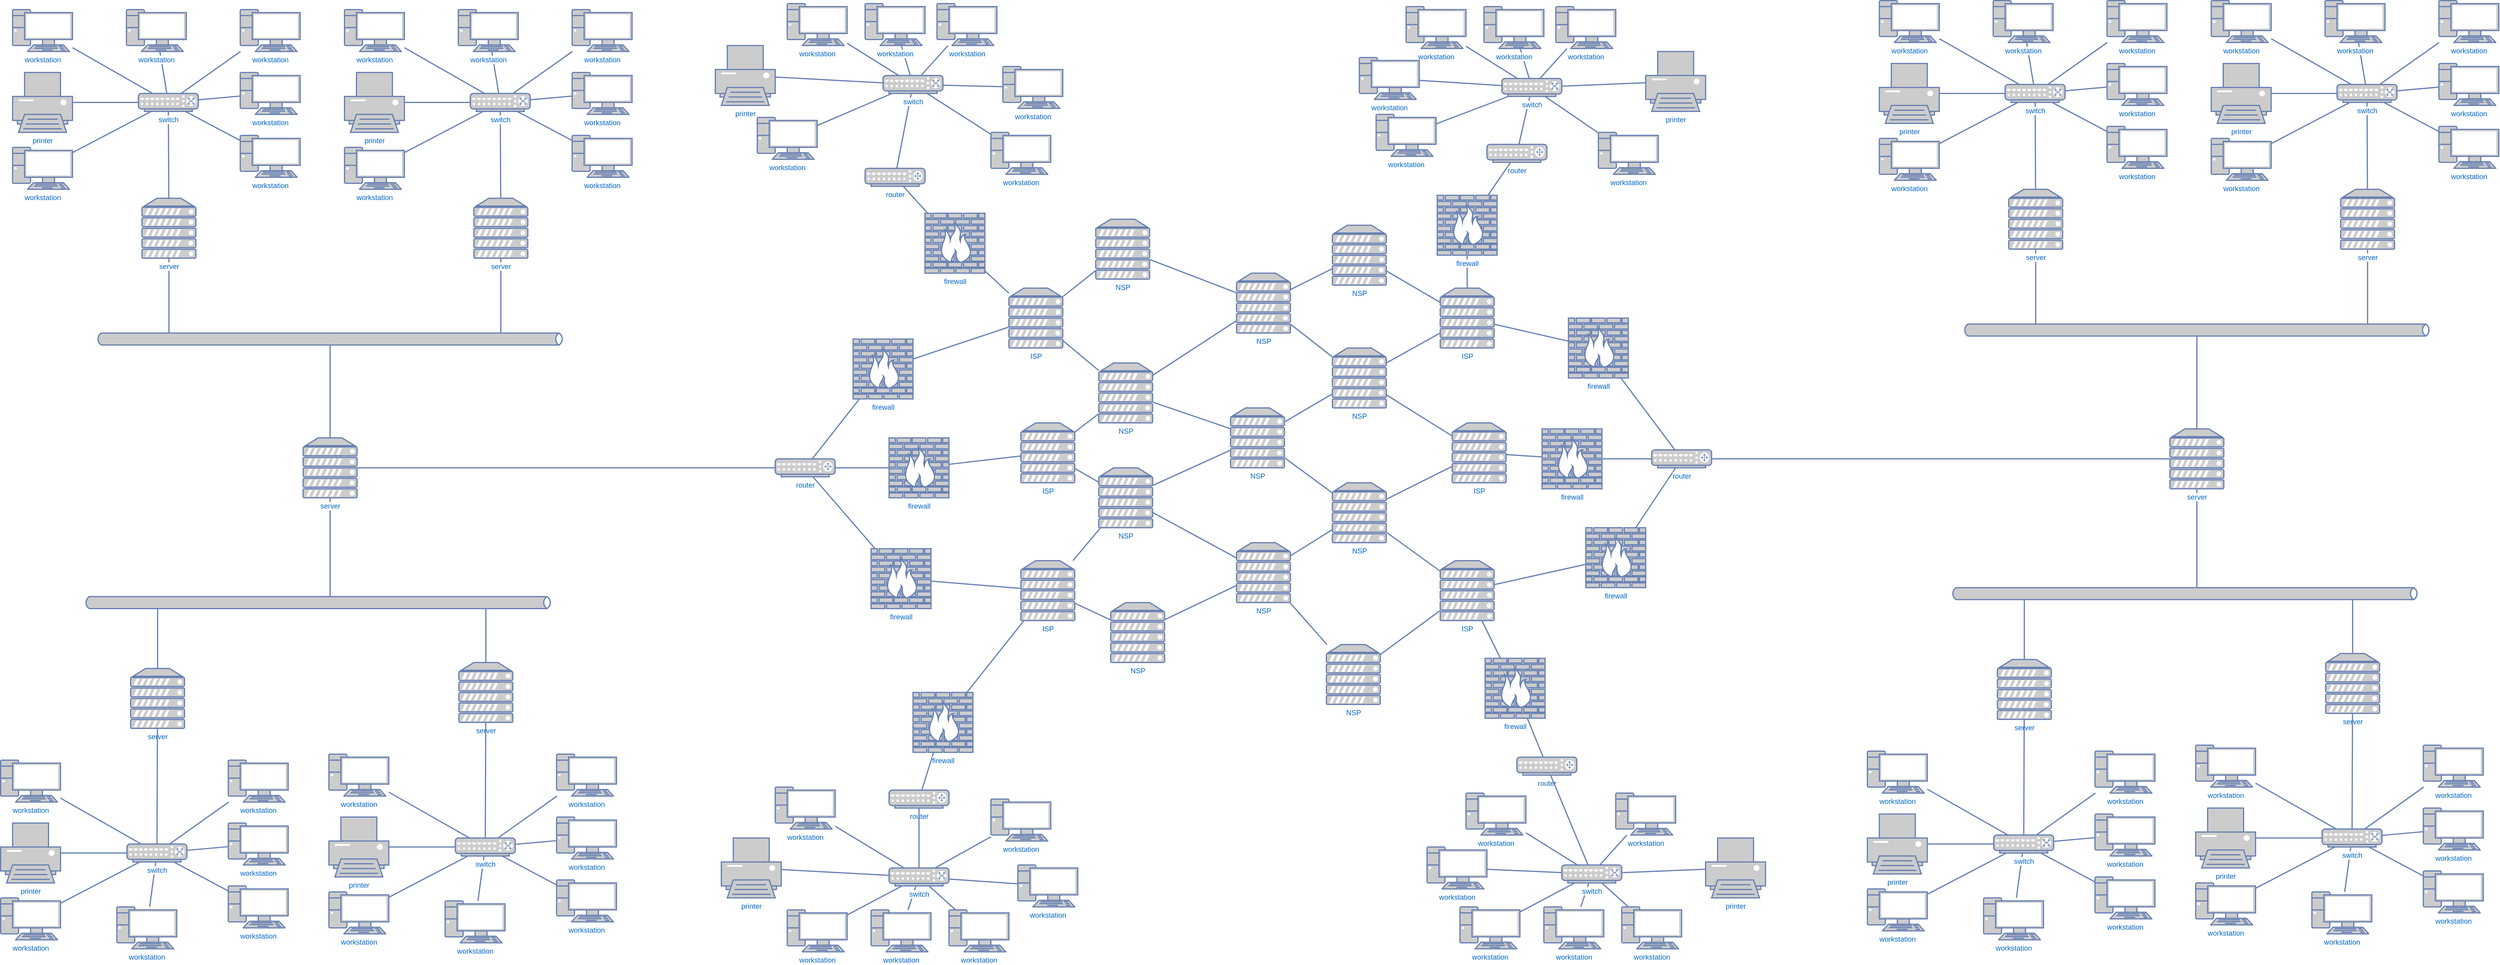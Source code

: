 <mxfile version="24.4.0" type="github">
  <diagram name="Page-1" id="d66fe2ae-3e9f-cf2f-6d29-e24063ad5d60">
    <mxGraphModel dx="3608" dy="748" grid="1" gridSize="10" guides="1" tooltips="1" connect="1" arrows="1" fold="1" page="1" pageScale="1" pageWidth="1100" pageHeight="850" background="none" math="0" shadow="0">
      <root>
        <mxCell id="0" />
        <mxCell id="1" parent="0" />
        <mxCell id="5fc5e51f7ca293a3-24" style="edgeStyle=none;html=1;labelBackgroundColor=none;endArrow=none;strokeWidth=2;fontFamily=Verdana;fontSize=28;fontColor=#0066CC;rounded=0;strokeColor=#6881B3;" parent="1" source="5fc5e51f7ca293a3-1" target="5fc5e51f7ca293a3-14" edge="1">
          <mxGeometry relative="1" as="geometry" />
        </mxCell>
        <mxCell id="5fc5e51f7ca293a3-1" value="NSP" style="fontColor=#0066CC;verticalAlign=top;verticalLabelPosition=bottom;labelPosition=center;align=center;html=1;fillColor=#CCCCCC;strokeColor=#6881B3;gradientColor=none;gradientDirection=north;strokeWidth=2;shape=mxgraph.networks.server;rounded=1;shadow=0;comic=0;labelBackgroundColor=#ffffff;" parent="1" vertex="1">
          <mxGeometry x="-230" y="1049" width="90" height="100" as="geometry" />
        </mxCell>
        <mxCell id="5fc5e51f7ca293a3-18" style="edgeStyle=none;html=1;labelBackgroundColor=none;endArrow=none;strokeWidth=2;fontFamily=Verdana;fontSize=28;fontColor=#0066CC;rounded=0;strokeColor=#6881B3;" parent="1" source="5fc5e51f7ca293a3-2" target="5fc5e51f7ca293a3-15" edge="1">
          <mxGeometry relative="1" as="geometry">
            <mxPoint x="-220" y="539" as="targetPoint" />
          </mxGeometry>
        </mxCell>
        <mxCell id="5fc5e51f7ca293a3-19" style="edgeStyle=none;html=1;labelBackgroundColor=none;endArrow=none;strokeWidth=2;fontFamily=Verdana;fontSize=28;fontColor=#0066CC;rounded=0;strokeColor=#6881B3;" parent="1" source="5fc5e51f7ca293a3-2" target="5fc5e51f7ca293a3-16" edge="1">
          <mxGeometry relative="1" as="geometry" />
        </mxCell>
        <mxCell id="5fc5e51f7ca293a3-2" value="ISP" style="fontColor=#0066CC;verticalAlign=top;verticalLabelPosition=bottom;labelPosition=center;align=center;html=1;fillColor=#CCCCCC;strokeColor=#6881B3;gradientColor=none;gradientDirection=north;strokeWidth=2;shape=mxgraph.networks.server;rounded=1;shadow=0;comic=0;labelBackgroundColor=#ffffff;" parent="1" vertex="1">
          <mxGeometry x="-400" y="524" width="90" height="100" as="geometry" />
        </mxCell>
        <mxCell id="5fc5e51f7ca293a3-23" style="edgeStyle=none;html=1;labelBackgroundColor=none;endArrow=none;strokeWidth=2;fontFamily=Verdana;fontSize=28;fontColor=#0066CC;rounded=0;strokeColor=#6881B3;" parent="1" source="5fc5e51f7ca293a3-3" target="5fc5e51f7ca293a3-1" edge="1">
          <mxGeometry relative="1" as="geometry" />
        </mxCell>
        <mxCell id="5fc5e51f7ca293a3-3" value="ISP" style="fontColor=#0066CC;verticalAlign=top;verticalLabelPosition=bottom;labelPosition=center;align=center;html=1;fillColor=#CCCCCC;strokeColor=#6881B3;gradientColor=none;gradientDirection=north;strokeWidth=2;shape=mxgraph.networks.server;rounded=1;shadow=0;comic=0;labelBackgroundColor=#ffffff;" parent="1" vertex="1">
          <mxGeometry x="-380" y="979" width="90" height="100" as="geometry" />
        </mxCell>
        <mxCell id="5fc5e51f7ca293a3-21" style="edgeStyle=none;html=1;labelBackgroundColor=none;endArrow=none;strokeWidth=2;fontFamily=Verdana;fontSize=28;fontColor=#0066CC;rounded=0;strokeColor=#6881B3;" parent="1" source="5fc5e51f7ca293a3-4" target="5fc5e51f7ca293a3-17" edge="1">
          <mxGeometry relative="1" as="geometry" />
        </mxCell>
        <mxCell id="5fc5e51f7ca293a3-4" value="ISP" style="fontColor=#0066CC;verticalAlign=top;verticalLabelPosition=bottom;labelPosition=center;align=center;html=1;fillColor=#CCCCCC;strokeColor=#6881B3;gradientColor=none;gradientDirection=north;strokeWidth=2;shape=mxgraph.networks.server;rounded=1;shadow=0;comic=0;labelBackgroundColor=#ffffff;" parent="1" vertex="1">
          <mxGeometry x="-380" y="749" width="90" height="100" as="geometry" />
        </mxCell>
        <mxCell id="5fc5e51f7ca293a3-37" style="edgeStyle=none;html=1;labelBackgroundColor=none;endArrow=none;strokeWidth=2;fontFamily=Verdana;fontSize=28;fontColor=#0066CC;rounded=0;strokeColor=#6881B3;" parent="1" source="5fc5e51f7ca293a3-5" target="5fc5e51f7ca293a3-11" edge="1">
          <mxGeometry relative="1" as="geometry" />
        </mxCell>
        <mxCell id="5fc5e51f7ca293a3-5" value="ISP" style="fontColor=#0066CC;verticalAlign=top;verticalLabelPosition=bottom;labelPosition=center;align=center;html=1;fillColor=#CCCCCC;strokeColor=#6881B3;gradientColor=none;gradientDirection=north;strokeWidth=2;shape=mxgraph.networks.server;rounded=1;shadow=0;comic=0;labelBackgroundColor=#ffffff;" parent="1" vertex="1">
          <mxGeometry x="320" y="979" width="90" height="100" as="geometry" />
        </mxCell>
        <mxCell id="5fc5e51f7ca293a3-39" style="edgeStyle=none;html=1;labelBackgroundColor=none;endArrow=none;strokeWidth=2;fontFamily=Verdana;fontSize=28;fontColor=#0066CC;rounded=0;strokeColor=#6881B3;" parent="1" source="5fc5e51f7ca293a3-6" target="5fc5e51f7ca293a3-9" edge="1">
          <mxGeometry relative="1" as="geometry" />
        </mxCell>
        <mxCell id="5fc5e51f7ca293a3-6" value="ISP" style="fontColor=#0066CC;verticalAlign=top;verticalLabelPosition=bottom;labelPosition=center;align=center;html=1;fillColor=#CCCCCC;strokeColor=#6881B3;gradientColor=none;gradientDirection=north;strokeWidth=2;shape=mxgraph.networks.server;rounded=1;shadow=0;comic=0;labelBackgroundColor=#ffffff;" parent="1" vertex="1">
          <mxGeometry x="340" y="749" width="90" height="100" as="geometry" />
        </mxCell>
        <mxCell id="5fc5e51f7ca293a3-7" value="NSP" style="fontColor=#0066CC;verticalAlign=top;verticalLabelPosition=bottom;labelPosition=center;align=center;html=1;fillColor=#CCCCCC;strokeColor=#6881B3;gradientColor=none;gradientDirection=north;strokeWidth=2;shape=mxgraph.networks.server;rounded=1;shadow=0;comic=0;labelBackgroundColor=#ffffff;" parent="1" vertex="1">
          <mxGeometry x="140" y="419" width="90" height="100" as="geometry" />
        </mxCell>
        <mxCell id="5fc5e51f7ca293a3-41" style="edgeStyle=none;html=1;labelBackgroundColor=none;endArrow=none;strokeWidth=2;fontFamily=Verdana;fontSize=28;fontColor=#0066CC;rounded=0;strokeColor=#6881B3;" parent="1" source="5fc5e51f7ca293a3-8" target="5fc5e51f7ca293a3-7" edge="1">
          <mxGeometry relative="1" as="geometry" />
        </mxCell>
        <mxCell id="5fc5e51f7ca293a3-8" value="ISP" style="fontColor=#0066CC;verticalAlign=top;verticalLabelPosition=bottom;labelPosition=center;align=center;html=1;fillColor=#CCCCCC;strokeColor=#6881B3;gradientColor=none;gradientDirection=north;strokeWidth=2;shape=mxgraph.networks.server;rounded=1;shadow=0;comic=0;labelBackgroundColor=#ffffff;" parent="1" vertex="1">
          <mxGeometry x="320" y="524" width="90" height="100" as="geometry" />
        </mxCell>
        <mxCell id="5fc5e51f7ca293a3-32" style="edgeStyle=none;html=1;labelBackgroundColor=none;endArrow=none;strokeWidth=2;fontFamily=Verdana;fontSize=28;fontColor=#0066CC;rounded=0;strokeColor=#6881B3;" parent="1" source="5fc5e51f7ca293a3-9" target="5fc5e51f7ca293a3-13" edge="1">
          <mxGeometry relative="1" as="geometry" />
        </mxCell>
        <mxCell id="5fc5e51f7ca293a3-40" style="edgeStyle=none;html=1;labelBackgroundColor=none;endArrow=none;strokeWidth=2;fontFamily=Verdana;fontSize=28;fontColor=#0066CC;rounded=0;strokeColor=#6881B3;" parent="1" source="5fc5e51f7ca293a3-9" target="5fc5e51f7ca293a3-8" edge="1">
          <mxGeometry relative="1" as="geometry" />
        </mxCell>
        <mxCell id="5fc5e51f7ca293a3-9" value="NSP" style="fontColor=#0066CC;verticalAlign=top;verticalLabelPosition=bottom;labelPosition=center;align=center;html=1;fillColor=#CCCCCC;strokeColor=#6881B3;gradientColor=none;gradientDirection=north;strokeWidth=2;shape=mxgraph.networks.server;rounded=1;shadow=0;comic=0;labelBackgroundColor=#ffffff;" parent="1" vertex="1">
          <mxGeometry x="140" y="624" width="90" height="100" as="geometry" />
        </mxCell>
        <mxCell id="5fc5e51f7ca293a3-36" style="edgeStyle=none;html=1;labelBackgroundColor=none;endArrow=none;strokeWidth=2;fontFamily=Verdana;fontSize=28;fontColor=#0066CC;rounded=0;strokeColor=#6881B3;" parent="1" source="5fc5e51f7ca293a3-10" target="5fc5e51f7ca293a3-5" edge="1">
          <mxGeometry relative="1" as="geometry" />
        </mxCell>
        <mxCell id="5fc5e51f7ca293a3-10" value="NSP" style="fontColor=#0066CC;verticalAlign=top;verticalLabelPosition=bottom;labelPosition=center;align=center;html=1;fillColor=#CCCCCC;strokeColor=#6881B3;gradientColor=none;gradientDirection=north;strokeWidth=2;shape=mxgraph.networks.server;rounded=1;shadow=0;comic=0;labelBackgroundColor=#ffffff;" parent="1" vertex="1">
          <mxGeometry x="130" y="1119" width="90" height="100" as="geometry" />
        </mxCell>
        <mxCell id="5fc5e51f7ca293a3-34" style="edgeStyle=none;html=1;labelBackgroundColor=none;endArrow=none;strokeWidth=2;fontFamily=Verdana;fontSize=28;fontColor=#0066CC;rounded=0;strokeColor=#6881B3;" parent="1" source="5fc5e51f7ca293a3-11" target="5fc5e51f7ca293a3-14" edge="1">
          <mxGeometry relative="1" as="geometry" />
        </mxCell>
        <mxCell id="5fc5e51f7ca293a3-38" style="edgeStyle=none;html=1;labelBackgroundColor=none;endArrow=none;strokeWidth=2;fontFamily=Verdana;fontSize=28;fontColor=#0066CC;rounded=0;strokeColor=#6881B3;" parent="1" source="5fc5e51f7ca293a3-11" target="5fc5e51f7ca293a3-6" edge="1">
          <mxGeometry relative="1" as="geometry" />
        </mxCell>
        <mxCell id="5fc5e51f7ca293a3-11" value="NSP" style="fontColor=#0066CC;verticalAlign=top;verticalLabelPosition=bottom;labelPosition=center;align=center;html=1;fillColor=#CCCCCC;strokeColor=#6881B3;gradientColor=none;gradientDirection=north;strokeWidth=2;shape=mxgraph.networks.server;rounded=1;shadow=0;comic=0;labelBackgroundColor=#ffffff;" parent="1" vertex="1">
          <mxGeometry x="140" y="849" width="90" height="100" as="geometry" />
        </mxCell>
        <mxCell id="5fc5e51f7ca293a3-29" style="edgeStyle=none;html=1;labelBackgroundColor=none;endArrow=none;strokeWidth=2;fontFamily=Verdana;fontSize=28;fontColor=#0066CC;rounded=0;strokeColor=#6881B3;" parent="1" source="5fc5e51f7ca293a3-12" target="5fc5e51f7ca293a3-15" edge="1">
          <mxGeometry relative="1" as="geometry" />
        </mxCell>
        <mxCell id="5fc5e51f7ca293a3-30" style="edgeStyle=none;html=1;labelBackgroundColor=none;endArrow=none;strokeWidth=2;fontFamily=Verdana;fontSize=28;fontColor=#0066CC;rounded=0;strokeColor=#6881B3;" parent="1" source="5fc5e51f7ca293a3-12" target="5fc5e51f7ca293a3-7" edge="1">
          <mxGeometry relative="1" as="geometry" />
        </mxCell>
        <mxCell id="5fc5e51f7ca293a3-31" style="edgeStyle=none;html=1;labelBackgroundColor=none;endArrow=none;strokeWidth=2;fontFamily=Verdana;fontSize=28;fontColor=#0066CC;rounded=0;strokeColor=#6881B3;" parent="1" source="5fc5e51f7ca293a3-12" target="5fc5e51f7ca293a3-9" edge="1">
          <mxGeometry relative="1" as="geometry" />
        </mxCell>
        <mxCell id="5fc5e51f7ca293a3-12" value="NSP" style="fontColor=#0066CC;verticalAlign=top;verticalLabelPosition=bottom;labelPosition=center;align=center;html=1;fillColor=#CCCCCC;strokeColor=#6881B3;gradientColor=none;gradientDirection=north;strokeWidth=2;shape=mxgraph.networks.server;rounded=1;shadow=0;comic=0;labelBackgroundColor=#ffffff;" parent="1" vertex="1">
          <mxGeometry x="-20" y="499" width="90" height="100" as="geometry" />
        </mxCell>
        <mxCell id="5fc5e51f7ca293a3-27" style="edgeStyle=none;html=1;labelBackgroundColor=none;endArrow=none;strokeWidth=2;fontFamily=Verdana;fontSize=28;fontColor=#0066CC;rounded=0;strokeColor=#6881B3;" parent="1" source="5fc5e51f7ca293a3-13" target="5fc5e51f7ca293a3-16" edge="1">
          <mxGeometry relative="1" as="geometry" />
        </mxCell>
        <mxCell id="5fc5e51f7ca293a3-33" style="edgeStyle=none;html=1;labelBackgroundColor=none;endArrow=none;strokeWidth=2;fontFamily=Verdana;fontSize=28;fontColor=#0066CC;rounded=0;strokeColor=#6881B3;" parent="1" source="5fc5e51f7ca293a3-13" target="5fc5e51f7ca293a3-11" edge="1">
          <mxGeometry relative="1" as="geometry" />
        </mxCell>
        <mxCell id="5fc5e51f7ca293a3-13" value="NSP" style="fontColor=#0066CC;verticalAlign=top;verticalLabelPosition=bottom;labelPosition=center;align=center;html=1;fillColor=#CCCCCC;strokeColor=#6881B3;gradientColor=none;gradientDirection=north;strokeWidth=2;shape=mxgraph.networks.server;rounded=1;shadow=0;comic=0;labelBackgroundColor=#ffffff;" parent="1" vertex="1">
          <mxGeometry x="-30" y="724" width="90" height="100" as="geometry" />
        </mxCell>
        <mxCell id="5fc5e51f7ca293a3-25" style="edgeStyle=none;html=1;labelBackgroundColor=none;endArrow=none;strokeWidth=2;fontFamily=Verdana;fontSize=28;fontColor=#0066CC;rounded=0;strokeColor=#6881B3;" parent="1" source="5fc5e51f7ca293a3-14" target="5fc5e51f7ca293a3-17" edge="1">
          <mxGeometry relative="1" as="geometry" />
        </mxCell>
        <mxCell id="5fc5e51f7ca293a3-35" style="edgeStyle=none;html=1;labelBackgroundColor=none;endArrow=none;strokeWidth=2;fontFamily=Verdana;fontSize=28;fontColor=#0066CC;rounded=0;strokeColor=#6881B3;" parent="1" source="5fc5e51f7ca293a3-14" target="5fc5e51f7ca293a3-10" edge="1">
          <mxGeometry relative="1" as="geometry" />
        </mxCell>
        <mxCell id="5fc5e51f7ca293a3-14" value="NSP" style="fontColor=#0066CC;verticalAlign=top;verticalLabelPosition=bottom;labelPosition=center;align=center;html=1;fillColor=#CCCCCC;strokeColor=#6881B3;gradientColor=none;gradientDirection=north;strokeWidth=2;shape=mxgraph.networks.server;rounded=1;shadow=0;comic=0;labelBackgroundColor=#ffffff;" parent="1" vertex="1">
          <mxGeometry x="-20" y="949" width="90" height="100" as="geometry" />
        </mxCell>
        <mxCell id="5fc5e51f7ca293a3-15" value="NSP" style="fontColor=#0066CC;verticalAlign=top;verticalLabelPosition=bottom;labelPosition=center;align=center;html=1;fillColor=#CCCCCC;strokeColor=#6881B3;gradientColor=none;gradientDirection=north;strokeWidth=2;shape=mxgraph.networks.server;rounded=1;shadow=0;comic=0;labelBackgroundColor=#ffffff;" parent="1" vertex="1">
          <mxGeometry x="-255" y="409" width="90" height="100" as="geometry" />
        </mxCell>
        <mxCell id="5fc5e51f7ca293a3-20" style="edgeStyle=none;html=1;labelBackgroundColor=none;endArrow=none;strokeWidth=2;fontFamily=Verdana;fontSize=28;fontColor=#0066CC;rounded=0;strokeColor=#6881B3;" parent="1" source="5fc5e51f7ca293a3-16" target="5fc5e51f7ca293a3-4" edge="1">
          <mxGeometry relative="1" as="geometry" />
        </mxCell>
        <mxCell id="5fc5e51f7ca293a3-28" style="edgeStyle=none;html=1;labelBackgroundColor=none;endArrow=none;strokeWidth=2;fontFamily=Verdana;fontSize=28;fontColor=#0066CC;rounded=0;strokeColor=#6881B3;" parent="1" source="5fc5e51f7ca293a3-16" target="5fc5e51f7ca293a3-12" edge="1">
          <mxGeometry relative="1" as="geometry" />
        </mxCell>
        <mxCell id="5fc5e51f7ca293a3-16" value="NSP" style="fontColor=#0066CC;verticalAlign=top;verticalLabelPosition=bottom;labelPosition=center;align=center;html=1;fillColor=#CCCCCC;strokeColor=#6881B3;gradientColor=none;gradientDirection=north;strokeWidth=2;shape=mxgraph.networks.server;rounded=1;shadow=0;comic=0;labelBackgroundColor=#ffffff;" parent="1" vertex="1">
          <mxGeometry x="-250" y="649" width="90" height="100" as="geometry" />
        </mxCell>
        <mxCell id="5fc5e51f7ca293a3-22" style="edgeStyle=none;html=1;labelBackgroundColor=none;endArrow=none;strokeWidth=2;fontFamily=Verdana;fontSize=28;fontColor=#0066CC;rounded=0;strokeColor=#6881B3;" parent="1" source="5fc5e51f7ca293a3-17" target="5fc5e51f7ca293a3-3" edge="1">
          <mxGeometry relative="1" as="geometry" />
        </mxCell>
        <mxCell id="5fc5e51f7ca293a3-26" style="edgeStyle=none;html=1;labelBackgroundColor=none;endArrow=none;strokeWidth=2;fontFamily=Verdana;fontSize=28;fontColor=#0066CC;rounded=0;strokeColor=#6881B3;" parent="1" source="5fc5e51f7ca293a3-17" target="5fc5e51f7ca293a3-13" edge="1">
          <mxGeometry relative="1" as="geometry" />
        </mxCell>
        <mxCell id="5fc5e51f7ca293a3-17" value="NSP" style="fontColor=#0066CC;verticalAlign=top;verticalLabelPosition=bottom;labelPosition=center;align=center;html=1;fillColor=#CCCCCC;strokeColor=#6881B3;gradientColor=none;gradientDirection=north;strokeWidth=2;shape=mxgraph.networks.server;rounded=1;shadow=0;comic=0;labelBackgroundColor=#ffffff;" parent="1" vertex="1">
          <mxGeometry x="-250" y="824" width="90" height="100" as="geometry" />
        </mxCell>
        <mxCell id="5fc5e51f7ca293a3-62" style="edgeStyle=none;html=1;labelBackgroundColor=none;endArrow=none;strokeWidth=2;fontFamily=Verdana;fontSize=28;fontColor=#0066CC;rounded=0;strokeColor=#6881B3;" parent="1" source="5fc5e51f7ca293a3-42" target="5fc5e51f7ca293a3-61" edge="1">
          <mxGeometry relative="1" as="geometry">
            <mxPoint x="-580" y="569" as="targetPoint" />
          </mxGeometry>
        </mxCell>
        <mxCell id="5fc5e51f7ca293a3-42" value="router" style="fontColor=#0066CC;verticalAlign=top;verticalLabelPosition=bottom;labelPosition=center;align=center;html=1;fillColor=#CCCCCC;strokeColor=#6881B3;gradientColor=none;gradientDirection=north;strokeWidth=2;shape=mxgraph.networks.router;rounded=1;shadow=0;comic=0;labelBackgroundColor=#ffffff;" parent="1" vertex="1">
          <mxGeometry x="-640" y="324" width="100" height="30" as="geometry" />
        </mxCell>
        <mxCell id="5fc5e51f7ca293a3-50" style="edgeStyle=none;html=1;labelBackgroundColor=none;endArrow=none;strokeWidth=2;fontFamily=Verdana;fontSize=28;fontColor=#0066CC;rounded=0;strokeColor=#6881B3;" parent="1" source="5fc5e51f7ca293a3-43" target="5fc5e51f7ca293a3-44" edge="1">
          <mxGeometry relative="1" as="geometry" />
        </mxCell>
        <mxCell id="5fc5e51f7ca293a3-51" style="edgeStyle=none;html=1;labelBackgroundColor=none;endArrow=none;strokeWidth=2;fontFamily=Verdana;fontSize=28;fontColor=#0066CC;rounded=0;strokeColor=#6881B3;" parent="1" source="5fc5e51f7ca293a3-43" target="5fc5e51f7ca293a3-45" edge="1">
          <mxGeometry relative="1" as="geometry" />
        </mxCell>
        <mxCell id="5fc5e51f7ca293a3-52" style="edgeStyle=none;html=1;labelBackgroundColor=none;endArrow=none;strokeWidth=2;fontFamily=Verdana;fontSize=28;fontColor=#0066CC;rounded=0;strokeColor=#6881B3;" parent="1" source="5fc5e51f7ca293a3-43" target="5fc5e51f7ca293a3-46" edge="1">
          <mxGeometry relative="1" as="geometry" />
        </mxCell>
        <mxCell id="5fc5e51f7ca293a3-53" style="edgeStyle=none;html=1;labelBackgroundColor=none;endArrow=none;strokeWidth=2;fontFamily=Verdana;fontSize=28;fontColor=#0066CC;rounded=0;strokeColor=#6881B3;" parent="1" source="5fc5e51f7ca293a3-43" target="5fc5e51f7ca293a3-49" edge="1">
          <mxGeometry relative="1" as="geometry" />
        </mxCell>
        <mxCell id="5fc5e51f7ca293a3-54" style="edgeStyle=none;html=1;labelBackgroundColor=none;endArrow=none;strokeWidth=2;fontFamily=Verdana;fontSize=28;fontColor=#0066CC;rounded=0;strokeColor=#6881B3;" parent="1" source="5fc5e51f7ca293a3-43" target="5fc5e51f7ca293a3-48" edge="1">
          <mxGeometry relative="1" as="geometry" />
        </mxCell>
        <mxCell id="5fc5e51f7ca293a3-55" style="edgeStyle=none;html=1;labelBackgroundColor=none;endArrow=none;strokeWidth=2;fontFamily=Verdana;fontSize=28;fontColor=#0066CC;rounded=0;strokeColor=#6881B3;" parent="1" source="5fc5e51f7ca293a3-43" target="5fc5e51f7ca293a3-47" edge="1">
          <mxGeometry relative="1" as="geometry" />
        </mxCell>
        <mxCell id="5fc5e51f7ca293a3-56" style="edgeStyle=none;html=1;labelBackgroundColor=none;endArrow=none;strokeWidth=2;fontFamily=Verdana;fontSize=28;fontColor=#0066CC;rounded=0;strokeColor=#6881B3;" parent="1" source="5fc5e51f7ca293a3-43" target="5fc5e51f7ca293a3-42" edge="1">
          <mxGeometry relative="1" as="geometry" />
        </mxCell>
        <mxCell id="5fc5e51f7ca293a3-43" value="switch" style="fontColor=#0066CC;verticalAlign=top;verticalLabelPosition=bottom;labelPosition=center;align=center;html=1;fillColor=#CCCCCC;strokeColor=#6881B3;gradientColor=none;gradientDirection=north;strokeWidth=2;shape=mxgraph.networks.switch;rounded=1;shadow=0;comic=0;labelBackgroundColor=#ffffff;" parent="1" vertex="1">
          <mxGeometry x="-610" y="169" width="100" height="30" as="geometry" />
        </mxCell>
        <mxCell id="5fc5e51f7ca293a3-44" value="workstation" style="fontColor=#0066CC;verticalAlign=top;verticalLabelPosition=bottom;labelPosition=center;align=center;html=1;fillColor=#CCCCCC;strokeColor=#6881B3;gradientColor=none;gradientDirection=north;strokeWidth=2;shape=mxgraph.networks.pc;rounded=1;shadow=0;comic=0;labelBackgroundColor=#ffffff;" parent="1" vertex="1">
          <mxGeometry x="-770" y="49" width="100" height="70" as="geometry" />
        </mxCell>
        <mxCell id="5fc5e51f7ca293a3-45" value="workstation" style="fontColor=#0066CC;verticalAlign=top;verticalLabelPosition=bottom;labelPosition=center;align=center;html=1;fillColor=#CCCCCC;strokeColor=#6881B3;gradientColor=none;gradientDirection=north;strokeWidth=2;shape=mxgraph.networks.pc;rounded=1;shadow=0;comic=0;labelBackgroundColor=#ffffff;" parent="1" vertex="1">
          <mxGeometry x="-640" y="49" width="100" height="70" as="geometry" />
        </mxCell>
        <mxCell id="5fc5e51f7ca293a3-46" value="workstation" style="fontColor=#0066CC;verticalAlign=top;verticalLabelPosition=bottom;labelPosition=center;align=center;html=1;fillColor=#CCCCCC;strokeColor=#6881B3;gradientColor=none;gradientDirection=north;strokeWidth=2;shape=mxgraph.networks.pc;rounded=1;shadow=0;comic=0;labelBackgroundColor=#ffffff;" parent="1" vertex="1">
          <mxGeometry x="-520" y="49" width="100" height="70" as="geometry" />
        </mxCell>
        <mxCell id="5fc5e51f7ca293a3-47" value="workstation" style="fontColor=#0066CC;verticalAlign=top;verticalLabelPosition=bottom;labelPosition=center;align=center;html=1;fillColor=#CCCCCC;strokeColor=#6881B3;gradientColor=none;gradientDirection=north;strokeWidth=2;shape=mxgraph.networks.pc;rounded=1;shadow=0;comic=0;labelBackgroundColor=#ffffff;" parent="1" vertex="1">
          <mxGeometry x="-820" y="239" width="100" height="70" as="geometry" />
        </mxCell>
        <mxCell id="5fc5e51f7ca293a3-48" value="workstation" style="fontColor=#0066CC;verticalAlign=top;verticalLabelPosition=bottom;labelPosition=center;align=center;html=1;fillColor=#CCCCCC;strokeColor=#6881B3;gradientColor=none;gradientDirection=north;strokeWidth=2;shape=mxgraph.networks.pc;rounded=1;shadow=0;comic=0;labelBackgroundColor=#ffffff;" parent="1" vertex="1">
          <mxGeometry x="-410" y="154" width="100" height="70" as="geometry" />
        </mxCell>
        <mxCell id="5fc5e51f7ca293a3-49" value="workstation" style="fontColor=#0066CC;verticalAlign=top;verticalLabelPosition=bottom;labelPosition=center;align=center;html=1;fillColor=#CCCCCC;strokeColor=#6881B3;gradientColor=none;gradientDirection=north;strokeWidth=2;shape=mxgraph.networks.pc;rounded=1;shadow=0;comic=0;labelBackgroundColor=#ffffff;" parent="1" vertex="1">
          <mxGeometry x="-430" y="264" width="100" height="70" as="geometry" />
        </mxCell>
        <mxCell id="5fc5e51f7ca293a3-59" style="edgeStyle=none;html=1;labelBackgroundColor=none;endArrow=none;strokeWidth=2;fontFamily=Verdana;fontSize=28;fontColor=#0066CC;rounded=0;strokeColor=#6881B3;" parent="1" source="5fc5e51f7ca293a3-58" target="5fc5e51f7ca293a3-43" edge="1">
          <mxGeometry relative="1" as="geometry" />
        </mxCell>
        <mxCell id="5fc5e51f7ca293a3-58" value="printer" style="fontColor=#0066CC;verticalAlign=top;verticalLabelPosition=bottom;labelPosition=center;align=center;html=1;fillColor=#CCCCCC;strokeColor=#6881B3;gradientColor=none;gradientDirection=north;strokeWidth=2;shape=mxgraph.networks.printer;rounded=1;shadow=0;comic=0;labelBackgroundColor=#ffffff;" parent="1" vertex="1">
          <mxGeometry x="-890" y="119" width="100" height="100" as="geometry" />
        </mxCell>
        <mxCell id="5fc5e51f7ca293a3-87" style="edgeStyle=none;html=1;labelBackgroundColor=none;endArrow=none;strokeWidth=2;fontFamily=Verdana;fontSize=28;fontColor=#0066CC;rounded=0;strokeColor=#6881B3;" parent="1" source="5fc5e51f7ca293a3-60" target="5fc5e51f7ca293a3-86" edge="1">
          <mxGeometry relative="1" as="geometry">
            <mxPoint x="-690" y="729" as="targetPoint" />
          </mxGeometry>
        </mxCell>
        <mxCell id="5fc5e51f7ca293a3-88" style="edgeStyle=none;html=1;labelBackgroundColor=none;endArrow=none;strokeWidth=2;fontFamily=Verdana;fontSize=28;fontColor=#0066CC;rounded=0;strokeColor=#6881B3;" parent="1" source="5fc5e51f7ca293a3-60" target="5fc5e51f7ca293a3-84" edge="1">
          <mxGeometry relative="1" as="geometry" />
        </mxCell>
        <mxCell id="5fc5e51f7ca293a3-89" style="edgeStyle=none;html=1;labelBackgroundColor=none;endArrow=none;strokeWidth=2;fontFamily=Verdana;fontSize=28;fontColor=#0066CC;rounded=0;strokeColor=#6881B3;" parent="1" source="5fc5e51f7ca293a3-60" target="5fc5e51f7ca293a3-85" edge="1">
          <mxGeometry relative="1" as="geometry" />
        </mxCell>
        <mxCell id="5fc5e51f7ca293a3-103" style="edgeStyle=none;html=1;labelBackgroundColor=none;endArrow=none;strokeWidth=2;fontFamily=Verdana;fontSize=28;fontColor=#0066CC;rounded=0;strokeColor=#6881B3;" parent="1" source="5fc5e51f7ca293a3-60" target="5fc5e51f7ca293a3-93" edge="1">
          <mxGeometry relative="1" as="geometry" />
        </mxCell>
        <mxCell id="5fc5e51f7ca293a3-60" value="router" style="fontColor=#0066CC;verticalAlign=top;verticalLabelPosition=bottom;labelPosition=center;align=center;html=1;fillColor=#CCCCCC;strokeColor=#6881B3;gradientColor=none;gradientDirection=north;strokeWidth=2;shape=mxgraph.networks.router;rounded=1;shadow=0;comic=0;labelBackgroundColor=#ffffff;" parent="1" vertex="1">
          <mxGeometry x="-790" y="809" width="100" height="30" as="geometry" />
        </mxCell>
        <mxCell id="5fc5e51f7ca293a3-63" style="edgeStyle=none;html=1;labelBackgroundColor=none;endArrow=none;strokeWidth=2;fontFamily=Verdana;fontSize=28;fontColor=#0066CC;rounded=0;strokeColor=#6881B3;" parent="1" source="5fc5e51f7ca293a3-61" target="5fc5e51f7ca293a3-2" edge="1">
          <mxGeometry relative="1" as="geometry" />
        </mxCell>
        <mxCell id="5fc5e51f7ca293a3-61" value="firewall" style="fontColor=#0066CC;verticalAlign=top;verticalLabelPosition=bottom;labelPosition=center;align=center;html=1;fillColor=#CCCCCC;strokeColor=#6881B3;gradientColor=none;gradientDirection=north;strokeWidth=2;shape=mxgraph.networks.firewall;rounded=1;shadow=0;comic=0;labelBackgroundColor=#ffffff;" parent="1" vertex="1">
          <mxGeometry x="-540" y="399" width="100" height="100" as="geometry" />
        </mxCell>
        <mxCell id="5fc5e51f7ca293a3-64" style="edgeStyle=none;html=1;labelBackgroundColor=none;endArrow=none;strokeWidth=2;fontFamily=Verdana;fontSize=28;fontColor=#0066CC;rounded=0;strokeColor=#6881B3;" parent="1" source="5fc5e51f7ca293a3-65" target="5fc5e51f7ca293a3-82" edge="1">
          <mxGeometry relative="1" as="geometry">
            <mxPoint x="-640" y="1219" as="targetPoint" />
          </mxGeometry>
        </mxCell>
        <mxCell id="5fc5e51f7ca293a3-65" value="router" style="fontColor=#0066CC;verticalAlign=top;verticalLabelPosition=bottom;labelPosition=center;align=center;html=1;fillColor=#CCCCCC;strokeColor=#6881B3;gradientColor=none;gradientDirection=north;strokeWidth=2;shape=mxgraph.networks.router;rounded=1;shadow=0;comic=0;labelBackgroundColor=#ffffff;" parent="1" vertex="1">
          <mxGeometry x="-600" y="1362" width="100" height="30" as="geometry" />
        </mxCell>
        <mxCell id="5fc5e51f7ca293a3-66" style="edgeStyle=none;html=1;labelBackgroundColor=none;endArrow=none;strokeWidth=2;fontFamily=Verdana;fontSize=28;fontColor=#0066CC;rounded=0;strokeColor=#6881B3;" parent="1" source="5fc5e51f7ca293a3-73" target="5fc5e51f7ca293a3-74" edge="1">
          <mxGeometry relative="1" as="geometry" />
        </mxCell>
        <mxCell id="5fc5e51f7ca293a3-67" style="edgeStyle=none;html=1;labelBackgroundColor=none;endArrow=none;strokeWidth=2;fontFamily=Verdana;fontSize=28;fontColor=#0066CC;rounded=0;strokeColor=#6881B3;" parent="1" source="5fc5e51f7ca293a3-73" target="5fc5e51f7ca293a3-75" edge="1">
          <mxGeometry relative="1" as="geometry" />
        </mxCell>
        <mxCell id="5fc5e51f7ca293a3-68" style="edgeStyle=none;html=1;labelBackgroundColor=none;endArrow=none;strokeWidth=2;fontFamily=Verdana;fontSize=28;fontColor=#0066CC;rounded=0;strokeColor=#6881B3;" parent="1" source="5fc5e51f7ca293a3-73" target="5fc5e51f7ca293a3-76" edge="1">
          <mxGeometry relative="1" as="geometry" />
        </mxCell>
        <mxCell id="5fc5e51f7ca293a3-69" style="edgeStyle=none;html=1;labelBackgroundColor=none;endArrow=none;strokeWidth=2;fontFamily=Verdana;fontSize=28;fontColor=#0066CC;rounded=0;strokeColor=#6881B3;" parent="1" source="5fc5e51f7ca293a3-73" target="5fc5e51f7ca293a3-79" edge="1">
          <mxGeometry relative="1" as="geometry" />
        </mxCell>
        <mxCell id="5fc5e51f7ca293a3-70" style="edgeStyle=none;html=1;labelBackgroundColor=none;endArrow=none;strokeWidth=2;fontFamily=Verdana;fontSize=28;fontColor=#0066CC;rounded=0;strokeColor=#6881B3;" parent="1" source="5fc5e51f7ca293a3-73" target="5fc5e51f7ca293a3-78" edge="1">
          <mxGeometry relative="1" as="geometry" />
        </mxCell>
        <mxCell id="5fc5e51f7ca293a3-71" style="edgeStyle=none;html=1;labelBackgroundColor=none;endArrow=none;strokeWidth=2;fontFamily=Verdana;fontSize=28;fontColor=#0066CC;rounded=0;strokeColor=#6881B3;" parent="1" source="5fc5e51f7ca293a3-73" target="5fc5e51f7ca293a3-77" edge="1">
          <mxGeometry relative="1" as="geometry" />
        </mxCell>
        <mxCell id="5fc5e51f7ca293a3-72" style="edgeStyle=none;html=1;labelBackgroundColor=none;endArrow=none;strokeWidth=2;fontFamily=Verdana;fontSize=28;fontColor=#0066CC;rounded=0;strokeColor=#6881B3;" parent="1" source="5fc5e51f7ca293a3-73" target="5fc5e51f7ca293a3-65" edge="1">
          <mxGeometry relative="1" as="geometry" />
        </mxCell>
        <mxCell id="5fc5e51f7ca293a3-73" value="switch" style="fontColor=#0066CC;verticalAlign=top;verticalLabelPosition=bottom;labelPosition=center;align=center;html=1;fillColor=#CCCCCC;strokeColor=#6881B3;gradientColor=none;gradientDirection=north;strokeWidth=2;shape=mxgraph.networks.switch;rounded=1;shadow=0;comic=0;labelBackgroundColor=#ffffff;" parent="1" vertex="1">
          <mxGeometry x="-600" y="1492" width="100" height="30" as="geometry" />
        </mxCell>
        <mxCell id="5fc5e51f7ca293a3-74" value="workstation" style="fontColor=#0066CC;verticalAlign=top;verticalLabelPosition=bottom;labelPosition=center;align=center;html=1;fillColor=#CCCCCC;strokeColor=#6881B3;gradientColor=none;gradientDirection=north;strokeWidth=2;shape=mxgraph.networks.pc;rounded=1;shadow=0;comic=0;labelBackgroundColor=#ffffff;" parent="1" vertex="1">
          <mxGeometry x="-790" y="1357" width="100" height="70" as="geometry" />
        </mxCell>
        <mxCell id="5fc5e51f7ca293a3-75" value="workstation" style="fontColor=#0066CC;verticalAlign=top;verticalLabelPosition=bottom;labelPosition=center;align=center;html=1;fillColor=#CCCCCC;strokeColor=#6881B3;gradientColor=none;gradientDirection=north;strokeWidth=2;shape=mxgraph.networks.pc;rounded=1;shadow=0;comic=0;labelBackgroundColor=#ffffff;" parent="1" vertex="1">
          <mxGeometry x="-385" y="1487" width="100" height="70" as="geometry" />
        </mxCell>
        <mxCell id="5fc5e51f7ca293a3-76" value="workstation" style="fontColor=#0066CC;verticalAlign=top;verticalLabelPosition=bottom;labelPosition=center;align=center;html=1;fillColor=#CCCCCC;strokeColor=#6881B3;gradientColor=none;gradientDirection=north;strokeWidth=2;shape=mxgraph.networks.pc;rounded=1;shadow=0;comic=0;labelBackgroundColor=#ffffff;" parent="1" vertex="1">
          <mxGeometry x="-430" y="1377" width="100" height="70" as="geometry" />
        </mxCell>
        <mxCell id="5fc5e51f7ca293a3-77" value="workstation" style="fontColor=#0066CC;verticalAlign=top;verticalLabelPosition=bottom;labelPosition=center;align=center;html=1;fillColor=#CCCCCC;strokeColor=#6881B3;gradientColor=none;gradientDirection=north;strokeWidth=2;shape=mxgraph.networks.pc;rounded=1;shadow=0;comic=0;labelBackgroundColor=#ffffff;" parent="1" vertex="1">
          <mxGeometry x="-770" y="1562" width="100" height="70" as="geometry" />
        </mxCell>
        <mxCell id="5fc5e51f7ca293a3-78" value="workstation" style="fontColor=#0066CC;verticalAlign=top;verticalLabelPosition=bottom;labelPosition=center;align=center;html=1;fillColor=#CCCCCC;strokeColor=#6881B3;gradientColor=none;gradientDirection=north;strokeWidth=2;shape=mxgraph.networks.pc;rounded=1;shadow=0;comic=0;labelBackgroundColor=#ffffff;" parent="1" vertex="1">
          <mxGeometry x="-630" y="1562" width="100" height="70" as="geometry" />
        </mxCell>
        <mxCell id="5fc5e51f7ca293a3-79" value="workstation" style="fontColor=#0066CC;verticalAlign=top;verticalLabelPosition=bottom;labelPosition=center;align=center;html=1;fillColor=#CCCCCC;strokeColor=#6881B3;gradientColor=none;gradientDirection=north;strokeWidth=2;shape=mxgraph.networks.pc;rounded=1;shadow=0;comic=0;labelBackgroundColor=#ffffff;" parent="1" vertex="1">
          <mxGeometry x="-500" y="1562" width="100" height="70" as="geometry" />
        </mxCell>
        <mxCell id="5fc5e51f7ca293a3-80" style="edgeStyle=none;html=1;labelBackgroundColor=none;endArrow=none;strokeWidth=2;fontFamily=Verdana;fontSize=28;fontColor=#0066CC;rounded=0;strokeColor=#6881B3;" parent="1" source="5fc5e51f7ca293a3-81" target="5fc5e51f7ca293a3-73" edge="1">
          <mxGeometry relative="1" as="geometry" />
        </mxCell>
        <mxCell id="5fc5e51f7ca293a3-81" value="printer" style="fontColor=#0066CC;verticalAlign=top;verticalLabelPosition=bottom;labelPosition=center;align=center;html=1;fillColor=#CCCCCC;strokeColor=#6881B3;gradientColor=none;gradientDirection=north;strokeWidth=2;shape=mxgraph.networks.printer;rounded=1;shadow=0;comic=0;labelBackgroundColor=#ffffff;" parent="1" vertex="1">
          <mxGeometry x="-880" y="1442" width="100" height="100" as="geometry" />
        </mxCell>
        <mxCell id="5fc5e51f7ca293a3-83" style="edgeStyle=none;html=1;labelBackgroundColor=none;endArrow=none;strokeWidth=2;fontFamily=Verdana;fontSize=28;fontColor=#0066CC;rounded=0;strokeColor=#6881B3;" parent="1" source="5fc5e51f7ca293a3-82" target="5fc5e51f7ca293a3-3" edge="1">
          <mxGeometry relative="1" as="geometry">
            <mxPoint x="-400" y="1019" as="targetPoint" />
          </mxGeometry>
        </mxCell>
        <mxCell id="5fc5e51f7ca293a3-82" value="firewall" style="fontColor=#0066CC;verticalAlign=top;verticalLabelPosition=bottom;labelPosition=center;align=center;html=1;fillColor=#CCCCCC;strokeColor=#6881B3;gradientColor=none;gradientDirection=north;strokeWidth=2;shape=mxgraph.networks.firewall;rounded=1;shadow=0;comic=0;labelBackgroundColor=#ffffff;" parent="1" vertex="1">
          <mxGeometry x="-560" y="1199" width="100" height="100" as="geometry" />
        </mxCell>
        <mxCell id="5fc5e51f7ca293a3-91" style="edgeStyle=none;html=1;labelBackgroundColor=none;endArrow=none;strokeWidth=2;fontFamily=Verdana;fontSize=28;fontColor=#0066CC;rounded=0;strokeColor=#6881B3;" parent="1" source="5fc5e51f7ca293a3-84" target="5fc5e51f7ca293a3-4" edge="1">
          <mxGeometry relative="1" as="geometry" />
        </mxCell>
        <mxCell id="5fc5e51f7ca293a3-84" value="firewall" style="fontColor=#0066CC;verticalAlign=top;verticalLabelPosition=bottom;labelPosition=center;align=center;html=1;fillColor=#CCCCCC;strokeColor=#6881B3;gradientColor=none;gradientDirection=north;strokeWidth=2;shape=mxgraph.networks.firewall;rounded=1;shadow=0;comic=0;labelBackgroundColor=#ffffff;" parent="1" vertex="1">
          <mxGeometry x="-600" y="774" width="100" height="100" as="geometry" />
        </mxCell>
        <mxCell id="5fc5e51f7ca293a3-90" style="edgeStyle=none;html=1;labelBackgroundColor=none;endArrow=none;strokeWidth=2;fontFamily=Verdana;fontSize=28;fontColor=#0066CC;rounded=0;strokeColor=#6881B3;" parent="1" source="5fc5e51f7ca293a3-85" target="5fc5e51f7ca293a3-3" edge="1">
          <mxGeometry relative="1" as="geometry" />
        </mxCell>
        <mxCell id="5fc5e51f7ca293a3-85" value="firewall" style="fontColor=#0066CC;verticalAlign=top;verticalLabelPosition=bottom;labelPosition=center;align=center;html=1;fillColor=#CCCCCC;strokeColor=#6881B3;gradientColor=none;gradientDirection=north;strokeWidth=2;shape=mxgraph.networks.firewall;rounded=1;shadow=0;comic=0;labelBackgroundColor=#ffffff;" parent="1" vertex="1">
          <mxGeometry x="-630" y="959" width="100" height="100" as="geometry" />
        </mxCell>
        <mxCell id="5fc5e51f7ca293a3-92" style="edgeStyle=none;html=1;labelBackgroundColor=none;endArrow=none;strokeWidth=2;fontFamily=Verdana;fontSize=28;fontColor=#0066CC;rounded=0;strokeColor=#6881B3;" parent="1" source="5fc5e51f7ca293a3-86" target="5fc5e51f7ca293a3-2" edge="1">
          <mxGeometry relative="1" as="geometry" />
        </mxCell>
        <mxCell id="5fc5e51f7ca293a3-86" value="firewall" style="fontColor=#0066CC;verticalAlign=top;verticalLabelPosition=bottom;labelPosition=center;align=center;html=1;fillColor=#CCCCCC;strokeColor=#6881B3;gradientColor=none;gradientDirection=north;strokeWidth=2;shape=mxgraph.networks.firewall;rounded=1;shadow=0;comic=0;labelBackgroundColor=#ffffff;" parent="1" vertex="1">
          <mxGeometry x="-660" y="609" width="100" height="100" as="geometry" />
        </mxCell>
        <mxCell id="5fc5e51f7ca293a3-104" style="edgeStyle=none;html=1;labelBackgroundColor=none;endArrow=none;strokeWidth=2;fontFamily=Verdana;fontSize=28;fontColor=#0066CC;rounded=0;strokeColor=#6881B3;" parent="1" source="5fc5e51f7ca293a3-93" target="5fc5e51f7ca293a3-94" edge="1">
          <mxGeometry relative="1" as="geometry" />
        </mxCell>
        <mxCell id="5fc5e51f7ca293a3-141" style="edgeStyle=none;html=1;labelBackgroundColor=none;endArrow=none;strokeWidth=2;fontFamily=Verdana;fontSize=28;fontColor=#0066CC;rounded=0;strokeColor=#6881B3;" parent="1" source="5fc5e51f7ca293a3-93" target="5fc5e51f7ca293a3-139" edge="1">
          <mxGeometry relative="1" as="geometry" />
        </mxCell>
        <mxCell id="5fc5e51f7ca293a3-93" value="server" style="fontColor=#0066CC;verticalAlign=top;verticalLabelPosition=bottom;labelPosition=center;align=center;html=1;fillColor=#CCCCCC;strokeColor=#6881B3;gradientColor=none;gradientDirection=north;strokeWidth=2;shape=mxgraph.networks.server;rounded=1;shadow=0;comic=0;labelBackgroundColor=#ffffff;" parent="1" vertex="1">
          <mxGeometry x="-1578" y="774" width="90" height="100" as="geometry" />
        </mxCell>
        <mxCell id="5fc5e51f7ca293a3-94" value="" style="html=1;fillColor=#CCCCCC;strokeColor=#6881B3;gradientColor=none;gradientDirection=north;strokeWidth=2;shape=mxgraph.networks.bus;gradientColor=none;gradientDirection=north;fontColor=#ffffff;perimeter=backbonePerimeter;backboneSize=20;rounded=1;shadow=0;comic=0;labelBackgroundColor=#ffffff;" parent="1" vertex="1">
          <mxGeometry x="-1923" y="599" width="780" height="20" as="geometry" />
        </mxCell>
        <mxCell id="5fc5e51f7ca293a3-97" value="" style="strokeColor=#6881B3;edgeStyle=none;rounded=0;endArrow=none;html=1;strokeWidth=2;labelBackgroundColor=none;fontFamily=Verdana;fontSize=28;fontColor=#0066CC;" parent="1" source="5fc5e51f7ca293a3-105" target="5fc5e51f7ca293a3-94" edge="1">
          <mxGeometry relative="1" as="geometry">
            <mxPoint x="-1243" y="539" as="sourcePoint" />
          </mxGeometry>
        </mxCell>
        <mxCell id="5fc5e51f7ca293a3-100" value="" style="strokeColor=#6881B3;edgeStyle=none;rounded=0;endArrow=none;html=1;strokeWidth=2;labelBackgroundColor=none;fontFamily=Verdana;fontSize=28;fontColor=#0066CC;" parent="1" source="5fc5e51f7ca293a3-122" target="5fc5e51f7ca293a3-94" edge="1">
          <mxGeometry relative="1" as="geometry">
            <mxPoint x="-1713" y="429" as="sourcePoint" />
          </mxGeometry>
        </mxCell>
        <mxCell id="5fc5e51f7ca293a3-105" value="server" style="fontColor=#0066CC;verticalAlign=top;verticalLabelPosition=bottom;labelPosition=center;align=center;html=1;fillColor=#CCCCCC;strokeColor=#6881B3;gradientColor=none;gradientDirection=north;strokeWidth=2;shape=mxgraph.networks.server;rounded=1;shadow=0;comic=0;labelBackgroundColor=#ffffff;" parent="1" vertex="1">
          <mxGeometry x="-1293" y="374" width="90" height="100" as="geometry" />
        </mxCell>
        <mxCell id="5fc5e51f7ca293a3-106" style="edgeStyle=none;html=1;labelBackgroundColor=none;endArrow=none;strokeWidth=2;fontFamily=Verdana;fontSize=28;fontColor=#0066CC;rounded=0;strokeColor=#6881B3;" parent="1" source="5fc5e51f7ca293a3-112" target="5fc5e51f7ca293a3-113" edge="1">
          <mxGeometry relative="1" as="geometry" />
        </mxCell>
        <mxCell id="5fc5e51f7ca293a3-107" style="edgeStyle=none;html=1;labelBackgroundColor=none;endArrow=none;strokeWidth=2;fontFamily=Verdana;fontSize=28;fontColor=#0066CC;rounded=0;strokeColor=#6881B3;" parent="1" source="5fc5e51f7ca293a3-112" target="5fc5e51f7ca293a3-114" edge="1">
          <mxGeometry relative="1" as="geometry" />
        </mxCell>
        <mxCell id="5fc5e51f7ca293a3-108" style="edgeStyle=none;html=1;labelBackgroundColor=none;endArrow=none;strokeWidth=2;fontFamily=Verdana;fontSize=28;fontColor=#0066CC;rounded=0;strokeColor=#6881B3;" parent="1" source="5fc5e51f7ca293a3-112" target="5fc5e51f7ca293a3-115" edge="1">
          <mxGeometry relative="1" as="geometry" />
        </mxCell>
        <mxCell id="5fc5e51f7ca293a3-109" style="edgeStyle=none;html=1;labelBackgroundColor=none;endArrow=none;strokeWidth=2;fontFamily=Verdana;fontSize=28;fontColor=#0066CC;rounded=0;strokeColor=#6881B3;" parent="1" source="5fc5e51f7ca293a3-112" target="5fc5e51f7ca293a3-118" edge="1">
          <mxGeometry relative="1" as="geometry" />
        </mxCell>
        <mxCell id="5fc5e51f7ca293a3-110" style="edgeStyle=none;html=1;labelBackgroundColor=none;endArrow=none;strokeWidth=2;fontFamily=Verdana;fontSize=28;fontColor=#0066CC;rounded=0;strokeColor=#6881B3;" parent="1" source="5fc5e51f7ca293a3-112" target="5fc5e51f7ca293a3-117" edge="1">
          <mxGeometry relative="1" as="geometry" />
        </mxCell>
        <mxCell id="5fc5e51f7ca293a3-111" style="edgeStyle=none;html=1;labelBackgroundColor=none;endArrow=none;strokeWidth=2;fontFamily=Verdana;fontSize=28;fontColor=#0066CC;rounded=0;strokeColor=#6881B3;" parent="1" source="5fc5e51f7ca293a3-112" target="5fc5e51f7ca293a3-116" edge="1">
          <mxGeometry relative="1" as="geometry" />
        </mxCell>
        <mxCell id="5fc5e51f7ca293a3-121" style="edgeStyle=none;html=1;labelBackgroundColor=none;endArrow=none;strokeWidth=2;fontFamily=Verdana;fontSize=28;fontColor=#0066CC;rounded=0;strokeColor=#6881B3;" parent="1" source="5fc5e51f7ca293a3-112" target="5fc5e51f7ca293a3-105" edge="1">
          <mxGeometry relative="1" as="geometry" />
        </mxCell>
        <mxCell id="5fc5e51f7ca293a3-112" value="switch" style="fontColor=#0066CC;verticalAlign=top;verticalLabelPosition=bottom;labelPosition=center;align=center;html=1;fillColor=#CCCCCC;strokeColor=#6881B3;gradientColor=none;gradientDirection=north;strokeWidth=2;shape=mxgraph.networks.switch;rounded=1;shadow=0;comic=0;labelBackgroundColor=#ffffff;" parent="1" vertex="1">
          <mxGeometry x="-1299" y="199" width="100" height="30" as="geometry" />
        </mxCell>
        <mxCell id="5fc5e51f7ca293a3-113" value="workstation" style="fontColor=#0066CC;verticalAlign=top;verticalLabelPosition=bottom;labelPosition=center;align=center;html=1;fillColor=#CCCCCC;strokeColor=#6881B3;gradientColor=none;gradientDirection=north;strokeWidth=2;shape=mxgraph.networks.pc;rounded=1;shadow=0;comic=0;labelBackgroundColor=#ffffff;" parent="1" vertex="1">
          <mxGeometry x="-1509" y="59" width="100" height="70" as="geometry" />
        </mxCell>
        <mxCell id="5fc5e51f7ca293a3-114" value="workstation" style="fontColor=#0066CC;verticalAlign=top;verticalLabelPosition=bottom;labelPosition=center;align=center;html=1;fillColor=#CCCCCC;strokeColor=#6881B3;gradientColor=none;gradientDirection=north;strokeWidth=2;shape=mxgraph.networks.pc;rounded=1;shadow=0;comic=0;labelBackgroundColor=#ffffff;" parent="1" vertex="1">
          <mxGeometry x="-1319" y="59" width="100" height="70" as="geometry" />
        </mxCell>
        <mxCell id="5fc5e51f7ca293a3-115" value="workstation" style="fontColor=#0066CC;verticalAlign=top;verticalLabelPosition=bottom;labelPosition=center;align=center;html=1;fillColor=#CCCCCC;strokeColor=#6881B3;gradientColor=none;gradientDirection=north;strokeWidth=2;shape=mxgraph.networks.pc;rounded=1;shadow=0;comic=0;labelBackgroundColor=#ffffff;" parent="1" vertex="1">
          <mxGeometry x="-1129" y="59" width="100" height="70" as="geometry" />
        </mxCell>
        <mxCell id="5fc5e51f7ca293a3-116" value="workstation" style="fontColor=#0066CC;verticalAlign=top;verticalLabelPosition=bottom;labelPosition=center;align=center;html=1;fillColor=#CCCCCC;strokeColor=#6881B3;gradientColor=none;gradientDirection=north;strokeWidth=2;shape=mxgraph.networks.pc;rounded=1;shadow=0;comic=0;labelBackgroundColor=#ffffff;" parent="1" vertex="1">
          <mxGeometry x="-1509" y="289" width="100" height="70" as="geometry" />
        </mxCell>
        <mxCell id="5fc5e51f7ca293a3-117" value="workstation" style="fontColor=#0066CC;verticalAlign=top;verticalLabelPosition=bottom;labelPosition=center;align=center;html=1;fillColor=#CCCCCC;strokeColor=#6881B3;gradientColor=none;gradientDirection=north;strokeWidth=2;shape=mxgraph.networks.pc;rounded=1;shadow=0;comic=0;labelBackgroundColor=#ffffff;" parent="1" vertex="1">
          <mxGeometry x="-1129" y="164" width="100" height="70" as="geometry" />
        </mxCell>
        <mxCell id="5fc5e51f7ca293a3-118" value="workstation" style="fontColor=#0066CC;verticalAlign=top;verticalLabelPosition=bottom;labelPosition=center;align=center;html=1;fillColor=#CCCCCC;strokeColor=#6881B3;gradientColor=none;gradientDirection=north;strokeWidth=2;shape=mxgraph.networks.pc;rounded=1;shadow=0;comic=0;labelBackgroundColor=#ffffff;" parent="1" vertex="1">
          <mxGeometry x="-1129" y="269" width="100" height="70" as="geometry" />
        </mxCell>
        <mxCell id="5fc5e51f7ca293a3-119" style="edgeStyle=none;html=1;labelBackgroundColor=none;endArrow=none;strokeWidth=2;fontFamily=Verdana;fontSize=28;fontColor=#0066CC;rounded=0;strokeColor=#6881B3;" parent="1" source="5fc5e51f7ca293a3-120" target="5fc5e51f7ca293a3-112" edge="1">
          <mxGeometry relative="1" as="geometry" />
        </mxCell>
        <mxCell id="5fc5e51f7ca293a3-120" value="printer" style="fontColor=#0066CC;verticalAlign=top;verticalLabelPosition=bottom;labelPosition=center;align=center;html=1;fillColor=#CCCCCC;strokeColor=#6881B3;gradientColor=none;gradientDirection=north;strokeWidth=2;shape=mxgraph.networks.printer;rounded=1;shadow=0;comic=0;labelBackgroundColor=#ffffff;" parent="1" vertex="1">
          <mxGeometry x="-1509" y="164" width="100" height="100" as="geometry" />
        </mxCell>
        <mxCell id="5fc5e51f7ca293a3-122" value="server" style="fontColor=#0066CC;verticalAlign=top;verticalLabelPosition=bottom;labelPosition=center;align=center;html=1;fillColor=#CCCCCC;strokeColor=#6881B3;gradientColor=none;gradientDirection=north;strokeWidth=2;shape=mxgraph.networks.server;rounded=1;shadow=0;comic=0;labelBackgroundColor=#ffffff;" parent="1" vertex="1">
          <mxGeometry x="-1847" y="374" width="90" height="100" as="geometry" />
        </mxCell>
        <mxCell id="5fc5e51f7ca293a3-123" style="edgeStyle=none;html=1;labelBackgroundColor=none;endArrow=none;strokeWidth=2;fontFamily=Verdana;fontSize=28;fontColor=#0066CC;rounded=0;strokeColor=#6881B3;" parent="1" source="5fc5e51f7ca293a3-130" target="5fc5e51f7ca293a3-131" edge="1">
          <mxGeometry relative="1" as="geometry" />
        </mxCell>
        <mxCell id="5fc5e51f7ca293a3-124" style="edgeStyle=none;html=1;labelBackgroundColor=none;endArrow=none;strokeWidth=2;fontFamily=Verdana;fontSize=28;fontColor=#0066CC;rounded=0;strokeColor=#6881B3;" parent="1" source="5fc5e51f7ca293a3-130" target="5fc5e51f7ca293a3-132" edge="1">
          <mxGeometry relative="1" as="geometry" />
        </mxCell>
        <mxCell id="5fc5e51f7ca293a3-125" style="edgeStyle=none;html=1;labelBackgroundColor=none;endArrow=none;strokeWidth=2;fontFamily=Verdana;fontSize=28;fontColor=#0066CC;rounded=0;strokeColor=#6881B3;" parent="1" source="5fc5e51f7ca293a3-130" target="5fc5e51f7ca293a3-133" edge="1">
          <mxGeometry relative="1" as="geometry" />
        </mxCell>
        <mxCell id="5fc5e51f7ca293a3-126" style="edgeStyle=none;html=1;labelBackgroundColor=none;endArrow=none;strokeWidth=2;fontFamily=Verdana;fontSize=28;fontColor=#0066CC;rounded=0;strokeColor=#6881B3;" parent="1" source="5fc5e51f7ca293a3-130" target="5fc5e51f7ca293a3-136" edge="1">
          <mxGeometry relative="1" as="geometry" />
        </mxCell>
        <mxCell id="5fc5e51f7ca293a3-127" style="edgeStyle=none;html=1;labelBackgroundColor=none;endArrow=none;strokeWidth=2;fontFamily=Verdana;fontSize=28;fontColor=#0066CC;rounded=0;strokeColor=#6881B3;" parent="1" source="5fc5e51f7ca293a3-130" target="5fc5e51f7ca293a3-135" edge="1">
          <mxGeometry relative="1" as="geometry" />
        </mxCell>
        <mxCell id="5fc5e51f7ca293a3-128" style="edgeStyle=none;html=1;labelBackgroundColor=none;endArrow=none;strokeWidth=2;fontFamily=Verdana;fontSize=28;fontColor=#0066CC;rounded=0;strokeColor=#6881B3;" parent="1" source="5fc5e51f7ca293a3-130" target="5fc5e51f7ca293a3-134" edge="1">
          <mxGeometry relative="1" as="geometry" />
        </mxCell>
        <mxCell id="5fc5e51f7ca293a3-129" style="edgeStyle=none;html=1;labelBackgroundColor=none;endArrow=none;strokeWidth=2;fontFamily=Verdana;fontSize=28;fontColor=#0066CC;rounded=0;strokeColor=#6881B3;" parent="1" source="5fc5e51f7ca293a3-130" target="5fc5e51f7ca293a3-122" edge="1">
          <mxGeometry relative="1" as="geometry" />
        </mxCell>
        <mxCell id="5fc5e51f7ca293a3-130" value="switch" style="fontColor=#0066CC;verticalAlign=top;verticalLabelPosition=bottom;labelPosition=center;align=center;html=1;fillColor=#CCCCCC;strokeColor=#6881B3;gradientColor=none;gradientDirection=north;strokeWidth=2;shape=mxgraph.networks.switch;rounded=1;shadow=0;comic=0;labelBackgroundColor=#ffffff;" parent="1" vertex="1">
          <mxGeometry x="-1853" y="199" width="100" height="30" as="geometry" />
        </mxCell>
        <mxCell id="5fc5e51f7ca293a3-131" value="workstation" style="fontColor=#0066CC;verticalAlign=top;verticalLabelPosition=bottom;labelPosition=center;align=center;html=1;fillColor=#CCCCCC;strokeColor=#6881B3;gradientColor=none;gradientDirection=north;strokeWidth=2;shape=mxgraph.networks.pc;rounded=1;shadow=0;comic=0;labelBackgroundColor=#ffffff;" parent="1" vertex="1">
          <mxGeometry x="-2063" y="59" width="100" height="70" as="geometry" />
        </mxCell>
        <mxCell id="5fc5e51f7ca293a3-132" value="workstation" style="fontColor=#0066CC;verticalAlign=top;verticalLabelPosition=bottom;labelPosition=center;align=center;html=1;fillColor=#CCCCCC;strokeColor=#6881B3;gradientColor=none;gradientDirection=north;strokeWidth=2;shape=mxgraph.networks.pc;rounded=1;shadow=0;comic=0;labelBackgroundColor=#ffffff;" parent="1" vertex="1">
          <mxGeometry x="-1873" y="59" width="100" height="70" as="geometry" />
        </mxCell>
        <mxCell id="5fc5e51f7ca293a3-133" value="workstation" style="fontColor=#0066CC;verticalAlign=top;verticalLabelPosition=bottom;labelPosition=center;align=center;html=1;fillColor=#CCCCCC;strokeColor=#6881B3;gradientColor=none;gradientDirection=north;strokeWidth=2;shape=mxgraph.networks.pc;rounded=1;shadow=0;comic=0;labelBackgroundColor=#ffffff;" parent="1" vertex="1">
          <mxGeometry x="-1683" y="59" width="100" height="70" as="geometry" />
        </mxCell>
        <mxCell id="5fc5e51f7ca293a3-134" value="workstation" style="fontColor=#0066CC;verticalAlign=top;verticalLabelPosition=bottom;labelPosition=center;align=center;html=1;fillColor=#CCCCCC;strokeColor=#6881B3;gradientColor=none;gradientDirection=north;strokeWidth=2;shape=mxgraph.networks.pc;rounded=1;shadow=0;comic=0;labelBackgroundColor=#ffffff;" parent="1" vertex="1">
          <mxGeometry x="-2063" y="289" width="100" height="70" as="geometry" />
        </mxCell>
        <mxCell id="5fc5e51f7ca293a3-135" value="workstation" style="fontColor=#0066CC;verticalAlign=top;verticalLabelPosition=bottom;labelPosition=center;align=center;html=1;fillColor=#CCCCCC;strokeColor=#6881B3;gradientColor=none;gradientDirection=north;strokeWidth=2;shape=mxgraph.networks.pc;rounded=1;shadow=0;comic=0;labelBackgroundColor=#ffffff;" parent="1" vertex="1">
          <mxGeometry x="-1683" y="164" width="100" height="70" as="geometry" />
        </mxCell>
        <mxCell id="5fc5e51f7ca293a3-136" value="workstation" style="fontColor=#0066CC;verticalAlign=top;verticalLabelPosition=bottom;labelPosition=center;align=center;html=1;fillColor=#CCCCCC;strokeColor=#6881B3;gradientColor=none;gradientDirection=north;strokeWidth=2;shape=mxgraph.networks.pc;rounded=1;shadow=0;comic=0;labelBackgroundColor=#ffffff;" parent="1" vertex="1">
          <mxGeometry x="-1683" y="269" width="100" height="70" as="geometry" />
        </mxCell>
        <mxCell id="5fc5e51f7ca293a3-137" style="edgeStyle=none;html=1;labelBackgroundColor=none;endArrow=none;strokeWidth=2;fontFamily=Verdana;fontSize=28;fontColor=#0066CC;rounded=0;strokeColor=#6881B3;" parent="1" source="5fc5e51f7ca293a3-138" target="5fc5e51f7ca293a3-130" edge="1">
          <mxGeometry relative="1" as="geometry" />
        </mxCell>
        <mxCell id="5fc5e51f7ca293a3-138" value="printer" style="fontColor=#0066CC;verticalAlign=top;verticalLabelPosition=bottom;labelPosition=center;align=center;html=1;fillColor=#CCCCCC;strokeColor=#6881B3;gradientColor=none;gradientDirection=north;strokeWidth=2;shape=mxgraph.networks.printer;rounded=1;shadow=0;comic=0;labelBackgroundColor=#ffffff;" parent="1" vertex="1">
          <mxGeometry x="-2063" y="164" width="100" height="100" as="geometry" />
        </mxCell>
        <mxCell id="5fc5e51f7ca293a3-139" value="" style="html=1;fillColor=#CCCCCC;strokeColor=#6881B3;gradientColor=none;gradientDirection=north;strokeWidth=2;shape=mxgraph.networks.bus;gradientColor=none;gradientDirection=north;fontColor=#ffffff;perimeter=backbonePerimeter;backboneSize=20;rounded=1;shadow=0;comic=0;labelBackgroundColor=#ffffff;" parent="1" vertex="1">
          <mxGeometry x="-1943" y="1039" width="780" height="20" as="geometry" />
        </mxCell>
        <mxCell id="5fc5e51f7ca293a3-140" value="" style="strokeColor=#6881B3;edgeStyle=none;rounded=0;endArrow=none;html=1;strokeWidth=2;labelBackgroundColor=none;fontFamily=Verdana;fontSize=28;fontColor=#0066CC;entryX=0.5;entryY=0;entryPerimeter=0;" parent="1" source="5fc5e51f7ca293a3-139" target="5fc5e51f7ca293a3-142" edge="1">
          <mxGeometry relative="1" as="geometry">
            <mxPoint x="-1863" y="1076" as="sourcePoint" />
            <mxPoint x="-1863" y="1202.857" as="targetPoint" />
          </mxGeometry>
        </mxCell>
        <mxCell id="5fc5e51f7ca293a3-142" value="server" style="fontColor=#0066CC;verticalAlign=top;verticalLabelPosition=bottom;labelPosition=center;align=center;html=1;fillColor=#CCCCCC;strokeColor=#6881B3;gradientColor=none;gradientDirection=north;strokeWidth=2;shape=mxgraph.networks.server;rounded=1;shadow=0;comic=0;labelBackgroundColor=#ffffff;" parent="1" vertex="1">
          <mxGeometry x="-1318" y="1149" width="90" height="100" as="geometry" />
        </mxCell>
        <mxCell id="5fc5e51f7ca293a3-143" style="edgeStyle=none;html=1;labelBackgroundColor=none;endArrow=none;strokeWidth=2;fontFamily=Verdana;fontSize=28;fontColor=#0066CC;rounded=0;strokeColor=#6881B3;" parent="1" source="5fc5e51f7ca293a3-150" target="5fc5e51f7ca293a3-151" edge="1">
          <mxGeometry relative="1" as="geometry" />
        </mxCell>
        <mxCell id="5fc5e51f7ca293a3-144" style="edgeStyle=none;html=1;labelBackgroundColor=none;endArrow=none;strokeWidth=2;fontFamily=Verdana;fontSize=28;fontColor=#0066CC;rounded=0;strokeColor=#6881B3;" parent="1" source="5fc5e51f7ca293a3-150" target="5fc5e51f7ca293a3-152" edge="1">
          <mxGeometry relative="1" as="geometry" />
        </mxCell>
        <mxCell id="5fc5e51f7ca293a3-145" style="edgeStyle=none;html=1;labelBackgroundColor=none;endArrow=none;strokeWidth=2;fontFamily=Verdana;fontSize=28;fontColor=#0066CC;rounded=0;strokeColor=#6881B3;" parent="1" source="5fc5e51f7ca293a3-150" target="5fc5e51f7ca293a3-153" edge="1">
          <mxGeometry relative="1" as="geometry" />
        </mxCell>
        <mxCell id="5fc5e51f7ca293a3-146" style="edgeStyle=none;html=1;labelBackgroundColor=none;endArrow=none;strokeWidth=2;fontFamily=Verdana;fontSize=28;fontColor=#0066CC;rounded=0;strokeColor=#6881B3;" parent="1" source="5fc5e51f7ca293a3-150" target="5fc5e51f7ca293a3-156" edge="1">
          <mxGeometry relative="1" as="geometry" />
        </mxCell>
        <mxCell id="5fc5e51f7ca293a3-147" style="edgeStyle=none;html=1;labelBackgroundColor=none;endArrow=none;strokeWidth=2;fontFamily=Verdana;fontSize=28;fontColor=#0066CC;rounded=0;strokeColor=#6881B3;" parent="1" source="5fc5e51f7ca293a3-150" target="5fc5e51f7ca293a3-155" edge="1">
          <mxGeometry relative="1" as="geometry" />
        </mxCell>
        <mxCell id="5fc5e51f7ca293a3-148" style="edgeStyle=none;html=1;labelBackgroundColor=none;endArrow=none;strokeWidth=2;fontFamily=Verdana;fontSize=28;fontColor=#0066CC;rounded=0;strokeColor=#6881B3;" parent="1" source="5fc5e51f7ca293a3-150" target="5fc5e51f7ca293a3-154" edge="1">
          <mxGeometry relative="1" as="geometry" />
        </mxCell>
        <mxCell id="5fc5e51f7ca293a3-149" style="edgeStyle=none;html=1;labelBackgroundColor=none;endArrow=none;strokeWidth=2;fontFamily=Verdana;fontSize=28;fontColor=#0066CC;rounded=0;strokeColor=#6881B3;" parent="1" source="5fc5e51f7ca293a3-150" target="5fc5e51f7ca293a3-142" edge="1">
          <mxGeometry relative="1" as="geometry" />
        </mxCell>
        <mxCell id="5fc5e51f7ca293a3-150" value="switch" style="fontColor=#0066CC;verticalAlign=top;verticalLabelPosition=bottom;labelPosition=center;align=center;html=1;fillColor=#CCCCCC;strokeColor=#6881B3;gradientColor=none;gradientDirection=north;strokeWidth=2;shape=mxgraph.networks.switch;rounded=1;shadow=0;comic=0;labelBackgroundColor=#ffffff;" parent="1" vertex="1">
          <mxGeometry x="-1324" y="1442" width="100" height="30" as="geometry" />
        </mxCell>
        <mxCell id="5fc5e51f7ca293a3-151" value="workstation" style="fontColor=#0066CC;verticalAlign=top;verticalLabelPosition=bottom;labelPosition=center;align=center;html=1;fillColor=#CCCCCC;strokeColor=#6881B3;gradientColor=none;gradientDirection=north;strokeWidth=2;shape=mxgraph.networks.pc;rounded=1;shadow=0;comic=0;labelBackgroundColor=#ffffff;" parent="1" vertex="1">
          <mxGeometry x="-1535" y="1302" width="100" height="70" as="geometry" />
        </mxCell>
        <mxCell id="5fc5e51f7ca293a3-152" value="workstation" style="fontColor=#0066CC;verticalAlign=top;verticalLabelPosition=bottom;labelPosition=center;align=center;html=1;fillColor=#CCCCCC;strokeColor=#6881B3;gradientColor=none;gradientDirection=north;strokeWidth=2;shape=mxgraph.networks.pc;rounded=1;shadow=0;comic=0;labelBackgroundColor=#ffffff;" parent="1" vertex="1">
          <mxGeometry x="-1341" y="1547" width="100" height="70" as="geometry" />
        </mxCell>
        <mxCell id="5fc5e51f7ca293a3-153" value="workstation" style="fontColor=#0066CC;verticalAlign=top;verticalLabelPosition=bottom;labelPosition=center;align=center;html=1;fillColor=#CCCCCC;strokeColor=#6881B3;gradientColor=none;gradientDirection=north;strokeWidth=2;shape=mxgraph.networks.pc;rounded=1;shadow=0;comic=0;labelBackgroundColor=#ffffff;" parent="1" vertex="1">
          <mxGeometry x="-1155" y="1302" width="100" height="70" as="geometry" />
        </mxCell>
        <mxCell id="5fc5e51f7ca293a3-154" value="workstation" style="fontColor=#0066CC;verticalAlign=top;verticalLabelPosition=bottom;labelPosition=center;align=center;html=1;fillColor=#CCCCCC;strokeColor=#6881B3;gradientColor=none;gradientDirection=north;strokeWidth=2;shape=mxgraph.networks.pc;rounded=1;shadow=0;comic=0;labelBackgroundColor=#ffffff;" parent="1" vertex="1">
          <mxGeometry x="-1535" y="1532" width="100" height="70" as="geometry" />
        </mxCell>
        <mxCell id="5fc5e51f7ca293a3-155" value="workstation" style="fontColor=#0066CC;verticalAlign=top;verticalLabelPosition=bottom;labelPosition=center;align=center;html=1;fillColor=#CCCCCC;strokeColor=#6881B3;gradientColor=none;gradientDirection=north;strokeWidth=2;shape=mxgraph.networks.pc;rounded=1;shadow=0;comic=0;labelBackgroundColor=#ffffff;" parent="1" vertex="1">
          <mxGeometry x="-1155" y="1407" width="100" height="70" as="geometry" />
        </mxCell>
        <mxCell id="5fc5e51f7ca293a3-156" value="workstation" style="fontColor=#0066CC;verticalAlign=top;verticalLabelPosition=bottom;labelPosition=center;align=center;html=1;fillColor=#CCCCCC;strokeColor=#6881B3;gradientColor=none;gradientDirection=north;strokeWidth=2;shape=mxgraph.networks.pc;rounded=1;shadow=0;comic=0;labelBackgroundColor=#ffffff;" parent="1" vertex="1">
          <mxGeometry x="-1155" y="1512" width="100" height="70" as="geometry" />
        </mxCell>
        <mxCell id="5fc5e51f7ca293a3-157" style="edgeStyle=none;html=1;labelBackgroundColor=none;endArrow=none;strokeWidth=2;fontFamily=Verdana;fontSize=28;fontColor=#0066CC;rounded=0;strokeColor=#6881B3;" parent="1" source="5fc5e51f7ca293a3-158" target="5fc5e51f7ca293a3-150" edge="1">
          <mxGeometry relative="1" as="geometry" />
        </mxCell>
        <mxCell id="5fc5e51f7ca293a3-158" value="printer" style="fontColor=#0066CC;verticalAlign=top;verticalLabelPosition=bottom;labelPosition=center;align=center;html=1;fillColor=#CCCCCC;strokeColor=#6881B3;gradientColor=none;gradientDirection=north;strokeWidth=2;shape=mxgraph.networks.printer;rounded=1;shadow=0;comic=0;labelBackgroundColor=#ffffff;" parent="1" vertex="1">
          <mxGeometry x="-1535" y="1407" width="100" height="100" as="geometry" />
        </mxCell>
        <mxCell id="5fc5e51f7ca293a3-159" value="server" style="fontColor=#0066CC;verticalAlign=top;verticalLabelPosition=bottom;labelPosition=center;align=center;html=1;fillColor=#CCCCCC;strokeColor=#6881B3;gradientColor=none;gradientDirection=north;strokeWidth=2;shape=mxgraph.networks.server;rounded=1;shadow=0;comic=0;labelBackgroundColor=#ffffff;" parent="1" vertex="1">
          <mxGeometry x="-1866" y="1159" width="90" height="100" as="geometry" />
        </mxCell>
        <mxCell id="5fc5e51f7ca293a3-160" style="edgeStyle=none;html=1;labelBackgroundColor=none;endArrow=none;strokeWidth=2;fontFamily=Verdana;fontSize=28;fontColor=#0066CC;rounded=0;strokeColor=#6881B3;" parent="1" source="5fc5e51f7ca293a3-167" target="5fc5e51f7ca293a3-168" edge="1">
          <mxGeometry relative="1" as="geometry" />
        </mxCell>
        <mxCell id="5fc5e51f7ca293a3-161" style="edgeStyle=none;html=1;labelBackgroundColor=none;endArrow=none;strokeWidth=2;fontFamily=Verdana;fontSize=28;fontColor=#0066CC;rounded=0;strokeColor=#6881B3;" parent="1" source="5fc5e51f7ca293a3-167" target="5fc5e51f7ca293a3-169" edge="1">
          <mxGeometry relative="1" as="geometry" />
        </mxCell>
        <mxCell id="5fc5e51f7ca293a3-162" style="edgeStyle=none;html=1;labelBackgroundColor=none;endArrow=none;strokeWidth=2;fontFamily=Verdana;fontSize=28;fontColor=#0066CC;rounded=0;strokeColor=#6881B3;" parent="1" source="5fc5e51f7ca293a3-167" target="5fc5e51f7ca293a3-170" edge="1">
          <mxGeometry relative="1" as="geometry" />
        </mxCell>
        <mxCell id="5fc5e51f7ca293a3-163" style="edgeStyle=none;html=1;labelBackgroundColor=none;endArrow=none;strokeWidth=2;fontFamily=Verdana;fontSize=28;fontColor=#0066CC;rounded=0;strokeColor=#6881B3;" parent="1" source="5fc5e51f7ca293a3-167" target="5fc5e51f7ca293a3-173" edge="1">
          <mxGeometry relative="1" as="geometry" />
        </mxCell>
        <mxCell id="5fc5e51f7ca293a3-164" style="edgeStyle=none;html=1;labelBackgroundColor=none;endArrow=none;strokeWidth=2;fontFamily=Verdana;fontSize=28;fontColor=#0066CC;rounded=0;strokeColor=#6881B3;" parent="1" source="5fc5e51f7ca293a3-167" target="5fc5e51f7ca293a3-172" edge="1">
          <mxGeometry relative="1" as="geometry" />
        </mxCell>
        <mxCell id="5fc5e51f7ca293a3-165" style="edgeStyle=none;html=1;labelBackgroundColor=none;endArrow=none;strokeWidth=2;fontFamily=Verdana;fontSize=28;fontColor=#0066CC;rounded=0;strokeColor=#6881B3;" parent="1" source="5fc5e51f7ca293a3-167" target="5fc5e51f7ca293a3-171" edge="1">
          <mxGeometry relative="1" as="geometry" />
        </mxCell>
        <mxCell id="5fc5e51f7ca293a3-166" style="edgeStyle=none;html=1;labelBackgroundColor=none;endArrow=none;strokeWidth=2;fontFamily=Verdana;fontSize=28;fontColor=#0066CC;rounded=0;strokeColor=#6881B3;" parent="1" source="5fc5e51f7ca293a3-167" target="5fc5e51f7ca293a3-159" edge="1">
          <mxGeometry relative="1" as="geometry" />
        </mxCell>
        <mxCell id="5fc5e51f7ca293a3-167" value="switch" style="fontColor=#0066CC;verticalAlign=top;verticalLabelPosition=bottom;labelPosition=center;align=center;html=1;fillColor=#CCCCCC;strokeColor=#6881B3;gradientColor=none;gradientDirection=north;strokeWidth=2;shape=mxgraph.networks.switch;rounded=1;shadow=0;comic=0;labelBackgroundColor=#ffffff;" parent="1" vertex="1">
          <mxGeometry x="-1872" y="1452" width="100" height="30" as="geometry" />
        </mxCell>
        <mxCell id="5fc5e51f7ca293a3-168" value="workstation" style="fontColor=#0066CC;verticalAlign=top;verticalLabelPosition=bottom;labelPosition=center;align=center;html=1;fillColor=#CCCCCC;strokeColor=#6881B3;gradientColor=none;gradientDirection=north;strokeWidth=2;shape=mxgraph.networks.pc;rounded=1;shadow=0;comic=0;labelBackgroundColor=#ffffff;" parent="1" vertex="1">
          <mxGeometry x="-2083" y="1312" width="100" height="70" as="geometry" />
        </mxCell>
        <mxCell id="5fc5e51f7ca293a3-169" value="workstation" style="fontColor=#0066CC;verticalAlign=top;verticalLabelPosition=bottom;labelPosition=center;align=center;html=1;fillColor=#CCCCCC;strokeColor=#6881B3;gradientColor=none;gradientDirection=north;strokeWidth=2;shape=mxgraph.networks.pc;rounded=1;shadow=0;comic=0;labelBackgroundColor=#ffffff;" parent="1" vertex="1">
          <mxGeometry x="-1889" y="1557" width="100" height="70" as="geometry" />
        </mxCell>
        <mxCell id="5fc5e51f7ca293a3-170" value="workstation" style="fontColor=#0066CC;verticalAlign=top;verticalLabelPosition=bottom;labelPosition=center;align=center;html=1;fillColor=#CCCCCC;strokeColor=#6881B3;gradientColor=none;gradientDirection=north;strokeWidth=2;shape=mxgraph.networks.pc;rounded=1;shadow=0;comic=0;labelBackgroundColor=#ffffff;" parent="1" vertex="1">
          <mxGeometry x="-1703" y="1312" width="100" height="70" as="geometry" />
        </mxCell>
        <mxCell id="5fc5e51f7ca293a3-171" value="workstation" style="fontColor=#0066CC;verticalAlign=top;verticalLabelPosition=bottom;labelPosition=center;align=center;html=1;fillColor=#CCCCCC;strokeColor=#6881B3;gradientColor=none;gradientDirection=north;strokeWidth=2;shape=mxgraph.networks.pc;rounded=1;shadow=0;comic=0;labelBackgroundColor=#ffffff;" parent="1" vertex="1">
          <mxGeometry x="-2083" y="1542" width="100" height="70" as="geometry" />
        </mxCell>
        <mxCell id="5fc5e51f7ca293a3-172" value="workstation" style="fontColor=#0066CC;verticalAlign=top;verticalLabelPosition=bottom;labelPosition=center;align=center;html=1;fillColor=#CCCCCC;strokeColor=#6881B3;gradientColor=none;gradientDirection=north;strokeWidth=2;shape=mxgraph.networks.pc;rounded=1;shadow=0;comic=0;labelBackgroundColor=#ffffff;" parent="1" vertex="1">
          <mxGeometry x="-1703" y="1417" width="100" height="70" as="geometry" />
        </mxCell>
        <mxCell id="5fc5e51f7ca293a3-173" value="workstation" style="fontColor=#0066CC;verticalAlign=top;verticalLabelPosition=bottom;labelPosition=center;align=center;html=1;fillColor=#CCCCCC;strokeColor=#6881B3;gradientColor=none;gradientDirection=north;strokeWidth=2;shape=mxgraph.networks.pc;rounded=1;shadow=0;comic=0;labelBackgroundColor=#ffffff;" parent="1" vertex="1">
          <mxGeometry x="-1703" y="1522" width="100" height="70" as="geometry" />
        </mxCell>
        <mxCell id="5fc5e51f7ca293a3-174" style="edgeStyle=none;html=1;labelBackgroundColor=none;endArrow=none;strokeWidth=2;fontFamily=Verdana;fontSize=28;fontColor=#0066CC;rounded=0;strokeColor=#6881B3;" parent="1" source="5fc5e51f7ca293a3-175" target="5fc5e51f7ca293a3-167" edge="1">
          <mxGeometry relative="1" as="geometry" />
        </mxCell>
        <mxCell id="5fc5e51f7ca293a3-175" value="printer" style="fontColor=#0066CC;verticalAlign=top;verticalLabelPosition=bottom;labelPosition=center;align=center;html=1;fillColor=#CCCCCC;strokeColor=#6881B3;gradientColor=none;gradientDirection=north;strokeWidth=2;shape=mxgraph.networks.printer;rounded=1;shadow=0;comic=0;labelBackgroundColor=#ffffff;" parent="1" vertex="1">
          <mxGeometry x="-2083" y="1417" width="100" height="100" as="geometry" />
        </mxCell>
        <mxCell id="5fc5e51f7ca293a3-176" value="" style="strokeColor=#6881B3;edgeStyle=none;rounded=0;endArrow=none;html=1;strokeWidth=2;labelBackgroundColor=none;fontFamily=Verdana;fontSize=28;fontColor=#0066CC;entryX=0.5;entryY=0;entryPerimeter=0;" parent="1" source="5fc5e51f7ca293a3-139" target="5fc5e51f7ca293a3-159" edge="1">
          <mxGeometry relative="1" as="geometry">
            <mxPoint x="-1263.333" y="1066.667" as="sourcePoint" />
            <mxPoint x="-1263.333" y="1158.667" as="targetPoint" />
          </mxGeometry>
        </mxCell>
        <mxCell id="5fc5e51f7ca293a3-177" style="edgeStyle=none;html=1;labelBackgroundColor=none;endArrow=none;strokeWidth=2;fontFamily=Verdana;fontSize=28;fontColor=#0066CC;rounded=0;strokeColor=#6881B3;" parent="1" source="5fc5e51f7ca293a3-178" target="5fc5e51f7ca293a3-195" edge="1">
          <mxGeometry relative="1" as="geometry">
            <mxPoint x="860" y="544" as="targetPoint" />
          </mxGeometry>
        </mxCell>
        <mxCell id="5fc5e51f7ca293a3-178" value="router" style="fontColor=#0066CC;verticalAlign=top;verticalLabelPosition=bottom;labelPosition=center;align=center;html=1;fillColor=#CCCCCC;strokeColor=#6881B3;gradientColor=none;gradientDirection=north;strokeWidth=2;shape=mxgraph.networks.router;rounded=1;shadow=0;comic=0;labelBackgroundColor=#ffffff;" parent="1" vertex="1">
          <mxGeometry x="398" y="284" width="100" height="30" as="geometry" />
        </mxCell>
        <mxCell id="5fc5e51f7ca293a3-179" style="edgeStyle=none;html=1;labelBackgroundColor=none;endArrow=none;strokeWidth=2;fontFamily=Verdana;fontSize=28;fontColor=#0066CC;rounded=0;strokeColor=#6881B3;" parent="1" source="5fc5e51f7ca293a3-186" target="5fc5e51f7ca293a3-187" edge="1">
          <mxGeometry relative="1" as="geometry" />
        </mxCell>
        <mxCell id="5fc5e51f7ca293a3-180" style="edgeStyle=none;html=1;labelBackgroundColor=none;endArrow=none;strokeWidth=2;fontFamily=Verdana;fontSize=28;fontColor=#0066CC;rounded=0;strokeColor=#6881B3;" parent="1" source="5fc5e51f7ca293a3-186" target="5fc5e51f7ca293a3-188" edge="1">
          <mxGeometry relative="1" as="geometry" />
        </mxCell>
        <mxCell id="5fc5e51f7ca293a3-181" style="edgeStyle=none;html=1;labelBackgroundColor=none;endArrow=none;strokeWidth=2;fontFamily=Verdana;fontSize=28;fontColor=#0066CC;rounded=0;strokeColor=#6881B3;" parent="1" source="5fc5e51f7ca293a3-186" target="5fc5e51f7ca293a3-189" edge="1">
          <mxGeometry relative="1" as="geometry" />
        </mxCell>
        <mxCell id="5fc5e51f7ca293a3-182" style="edgeStyle=none;html=1;labelBackgroundColor=none;endArrow=none;strokeWidth=2;fontFamily=Verdana;fontSize=28;fontColor=#0066CC;rounded=0;strokeColor=#6881B3;" parent="1" source="5fc5e51f7ca293a3-186" target="5fc5e51f7ca293a3-192" edge="1">
          <mxGeometry relative="1" as="geometry" />
        </mxCell>
        <mxCell id="5fc5e51f7ca293a3-183" style="edgeStyle=none;html=1;labelBackgroundColor=none;endArrow=none;strokeWidth=2;fontFamily=Verdana;fontSize=28;fontColor=#0066CC;rounded=0;strokeColor=#6881B3;" parent="1" source="5fc5e51f7ca293a3-186" target="5fc5e51f7ca293a3-191" edge="1">
          <mxGeometry relative="1" as="geometry" />
        </mxCell>
        <mxCell id="5fc5e51f7ca293a3-184" style="edgeStyle=none;html=1;labelBackgroundColor=none;endArrow=none;strokeWidth=2;fontFamily=Verdana;fontSize=28;fontColor=#0066CC;rounded=0;strokeColor=#6881B3;" parent="1" source="5fc5e51f7ca293a3-186" target="5fc5e51f7ca293a3-190" edge="1">
          <mxGeometry relative="1" as="geometry" />
        </mxCell>
        <mxCell id="5fc5e51f7ca293a3-185" style="edgeStyle=none;html=1;labelBackgroundColor=none;endArrow=none;strokeWidth=2;fontFamily=Verdana;fontSize=28;fontColor=#0066CC;rounded=0;strokeColor=#6881B3;" parent="1" source="5fc5e51f7ca293a3-186" target="5fc5e51f7ca293a3-178" edge="1">
          <mxGeometry relative="1" as="geometry" />
        </mxCell>
        <mxCell id="5fc5e51f7ca293a3-186" value="switch" style="fontColor=#0066CC;verticalAlign=top;verticalLabelPosition=bottom;labelPosition=center;align=center;html=1;fillColor=#CCCCCC;strokeColor=#6881B3;gradientColor=none;gradientDirection=north;strokeWidth=2;shape=mxgraph.networks.switch;rounded=1;shadow=0;comic=0;labelBackgroundColor=#ffffff;" parent="1" vertex="1">
          <mxGeometry x="423" y="174" width="100" height="30" as="geometry" />
        </mxCell>
        <mxCell id="5fc5e51f7ca293a3-187" value="workstation" style="fontColor=#0066CC;verticalAlign=top;verticalLabelPosition=bottom;labelPosition=center;align=center;html=1;fillColor=#CCCCCC;strokeColor=#6881B3;gradientColor=none;gradientDirection=north;strokeWidth=2;shape=mxgraph.networks.pc;rounded=1;shadow=0;comic=0;labelBackgroundColor=#ffffff;" parent="1" vertex="1">
          <mxGeometry x="263" y="54" width="100" height="70" as="geometry" />
        </mxCell>
        <mxCell id="5fc5e51f7ca293a3-188" value="workstation" style="fontColor=#0066CC;verticalAlign=top;verticalLabelPosition=bottom;labelPosition=center;align=center;html=1;fillColor=#CCCCCC;strokeColor=#6881B3;gradientColor=none;gradientDirection=north;strokeWidth=2;shape=mxgraph.networks.pc;rounded=1;shadow=0;comic=0;labelBackgroundColor=#ffffff;" parent="1" vertex="1">
          <mxGeometry x="393" y="54" width="100" height="70" as="geometry" />
        </mxCell>
        <mxCell id="5fc5e51f7ca293a3-189" value="workstation" style="fontColor=#0066CC;verticalAlign=top;verticalLabelPosition=bottom;labelPosition=center;align=center;html=1;fillColor=#CCCCCC;strokeColor=#6881B3;gradientColor=none;gradientDirection=north;strokeWidth=2;shape=mxgraph.networks.pc;rounded=1;shadow=0;comic=0;labelBackgroundColor=#ffffff;" parent="1" vertex="1">
          <mxGeometry x="513" y="54" width="100" height="70" as="geometry" />
        </mxCell>
        <mxCell id="5fc5e51f7ca293a3-190" value="workstation" style="fontColor=#0066CC;verticalAlign=top;verticalLabelPosition=bottom;labelPosition=center;align=center;html=1;fillColor=#CCCCCC;strokeColor=#6881B3;gradientColor=none;gradientDirection=north;strokeWidth=2;shape=mxgraph.networks.pc;rounded=1;shadow=0;comic=0;labelBackgroundColor=#ffffff;" parent="1" vertex="1">
          <mxGeometry x="213" y="234" width="100" height="70" as="geometry" />
        </mxCell>
        <mxCell id="5fc5e51f7ca293a3-191" value="workstation" style="fontColor=#0066CC;verticalAlign=top;verticalLabelPosition=bottom;labelPosition=center;align=center;html=1;fillColor=#CCCCCC;strokeColor=#6881B3;gradientColor=none;gradientDirection=north;strokeWidth=2;shape=mxgraph.networks.pc;rounded=1;shadow=0;comic=0;labelBackgroundColor=#ffffff;" parent="1" vertex="1">
          <mxGeometry x="185" y="139" width="100" height="70" as="geometry" />
        </mxCell>
        <mxCell id="5fc5e51f7ca293a3-192" value="workstation" style="fontColor=#0066CC;verticalAlign=top;verticalLabelPosition=bottom;labelPosition=center;align=center;html=1;fillColor=#CCCCCC;strokeColor=#6881B3;gradientColor=none;gradientDirection=north;strokeWidth=2;shape=mxgraph.networks.pc;rounded=1;shadow=0;comic=0;labelBackgroundColor=#ffffff;" parent="1" vertex="1">
          <mxGeometry x="584" y="264" width="100" height="70" as="geometry" />
        </mxCell>
        <mxCell id="5fc5e51f7ca293a3-193" style="edgeStyle=none;html=1;labelBackgroundColor=none;endArrow=none;strokeWidth=2;fontFamily=Verdana;fontSize=28;fontColor=#0066CC;rounded=0;strokeColor=#6881B3;" parent="1" source="5fc5e51f7ca293a3-194" target="5fc5e51f7ca293a3-186" edge="1">
          <mxGeometry relative="1" as="geometry" />
        </mxCell>
        <mxCell id="5fc5e51f7ca293a3-194" value="printer" style="fontColor=#0066CC;verticalAlign=top;verticalLabelPosition=bottom;labelPosition=center;align=center;html=1;fillColor=#CCCCCC;strokeColor=#6881B3;gradientColor=none;gradientDirection=north;strokeWidth=2;shape=mxgraph.networks.printer;rounded=1;shadow=0;comic=0;labelBackgroundColor=#ffffff;" parent="1" vertex="1">
          <mxGeometry x="663" y="129" width="100" height="100" as="geometry" />
        </mxCell>
        <mxCell id="5fc5e51f7ca293a3-196" style="edgeStyle=none;html=1;labelBackgroundColor=none;endArrow=none;strokeWidth=2;fontFamily=Verdana;fontSize=28;fontColor=#0066CC;rounded=0;strokeColor=#6881B3;" parent="1" source="5fc5e51f7ca293a3-195" target="5fc5e51f7ca293a3-8" edge="1">
          <mxGeometry relative="1" as="geometry">
            <mxPoint x="380" y="489" as="targetPoint" />
          </mxGeometry>
        </mxCell>
        <mxCell id="5fc5e51f7ca293a3-195" value="firewall" style="fontColor=#0066CC;verticalAlign=top;verticalLabelPosition=bottom;labelPosition=center;align=center;html=1;fillColor=#CCCCCC;strokeColor=#6881B3;gradientColor=none;gradientDirection=north;strokeWidth=2;shape=mxgraph.networks.firewall;rounded=1;shadow=0;comic=0;labelBackgroundColor=#ffffff;" parent="1" vertex="1">
          <mxGeometry x="315" y="369" width="100" height="100" as="geometry" />
        </mxCell>
        <mxCell id="5fc5e51f7ca293a3-197" style="edgeStyle=none;html=1;labelBackgroundColor=none;endArrow=none;strokeWidth=2;fontFamily=Verdana;fontSize=28;fontColor=#0066CC;rounded=0;strokeColor=#6881B3;" parent="1" source="5fc5e51f7ca293a3-198" target="5fc5e51f7ca293a3-215" edge="1">
          <mxGeometry relative="1" as="geometry">
            <mxPoint x="955" y="1662" as="targetPoint" />
          </mxGeometry>
        </mxCell>
        <mxCell id="5fc5e51f7ca293a3-198" value="router" style="fontColor=#0066CC;verticalAlign=top;verticalLabelPosition=bottom;labelPosition=center;align=center;html=1;fillColor=#CCCCCC;strokeColor=#6881B3;gradientColor=none;gradientDirection=north;strokeWidth=2;shape=mxgraph.networks.router;rounded=1;shadow=0;comic=0;labelBackgroundColor=#ffffff;" parent="1" vertex="1">
          <mxGeometry x="448" y="1307" width="100" height="30" as="geometry" />
        </mxCell>
        <mxCell id="5fc5e51f7ca293a3-199" style="edgeStyle=none;html=1;labelBackgroundColor=none;endArrow=none;strokeWidth=2;fontFamily=Verdana;fontSize=28;fontColor=#0066CC;rounded=0;strokeColor=#6881B3;" parent="1" source="5fc5e51f7ca293a3-206" target="5fc5e51f7ca293a3-207" edge="1">
          <mxGeometry relative="1" as="geometry" />
        </mxCell>
        <mxCell id="5fc5e51f7ca293a3-200" style="edgeStyle=none;html=1;labelBackgroundColor=none;endArrow=none;strokeWidth=2;fontFamily=Verdana;fontSize=28;fontColor=#0066CC;rounded=0;strokeColor=#6881B3;" parent="1" source="5fc5e51f7ca293a3-206" target="5fc5e51f7ca293a3-208" edge="1">
          <mxGeometry relative="1" as="geometry" />
        </mxCell>
        <mxCell id="5fc5e51f7ca293a3-201" style="edgeStyle=none;html=1;labelBackgroundColor=none;endArrow=none;strokeWidth=2;fontFamily=Verdana;fontSize=28;fontColor=#0066CC;rounded=0;strokeColor=#6881B3;" parent="1" source="5fc5e51f7ca293a3-206" target="5fc5e51f7ca293a3-209" edge="1">
          <mxGeometry relative="1" as="geometry" />
        </mxCell>
        <mxCell id="5fc5e51f7ca293a3-202" style="edgeStyle=none;html=1;labelBackgroundColor=none;endArrow=none;strokeWidth=2;fontFamily=Verdana;fontSize=28;fontColor=#0066CC;rounded=0;strokeColor=#6881B3;" parent="1" source="5fc5e51f7ca293a3-206" target="5fc5e51f7ca293a3-212" edge="1">
          <mxGeometry relative="1" as="geometry" />
        </mxCell>
        <mxCell id="5fc5e51f7ca293a3-203" style="edgeStyle=none;html=1;labelBackgroundColor=none;endArrow=none;strokeWidth=2;fontFamily=Verdana;fontSize=28;fontColor=#0066CC;rounded=0;strokeColor=#6881B3;" parent="1" source="5fc5e51f7ca293a3-206" target="5fc5e51f7ca293a3-211" edge="1">
          <mxGeometry relative="1" as="geometry" />
        </mxCell>
        <mxCell id="5fc5e51f7ca293a3-204" style="edgeStyle=none;html=1;labelBackgroundColor=none;endArrow=none;strokeWidth=2;fontFamily=Verdana;fontSize=28;fontColor=#0066CC;rounded=0;strokeColor=#6881B3;" parent="1" source="5fc5e51f7ca293a3-206" target="5fc5e51f7ca293a3-210" edge="1">
          <mxGeometry relative="1" as="geometry" />
        </mxCell>
        <mxCell id="5fc5e51f7ca293a3-205" style="edgeStyle=none;html=1;labelBackgroundColor=none;endArrow=none;strokeWidth=2;fontFamily=Verdana;fontSize=28;fontColor=#0066CC;rounded=0;strokeColor=#6881B3;" parent="1" source="5fc5e51f7ca293a3-206" target="5fc5e51f7ca293a3-198" edge="1">
          <mxGeometry relative="1" as="geometry" />
        </mxCell>
        <mxCell id="5fc5e51f7ca293a3-206" value="switch" style="fontColor=#0066CC;verticalAlign=top;verticalLabelPosition=bottom;labelPosition=center;align=center;html=1;fillColor=#CCCCCC;strokeColor=#6881B3;gradientColor=none;gradientDirection=north;strokeWidth=2;shape=mxgraph.networks.switch;rounded=1;shadow=0;comic=0;labelBackgroundColor=#ffffff;" parent="1" vertex="1">
          <mxGeometry x="523" y="1487" width="100" height="30" as="geometry" />
        </mxCell>
        <mxCell id="5fc5e51f7ca293a3-207" value="workstation" style="fontColor=#0066CC;verticalAlign=top;verticalLabelPosition=bottom;labelPosition=center;align=center;html=1;fillColor=#CCCCCC;strokeColor=#6881B3;gradientColor=none;gradientDirection=north;strokeWidth=2;shape=mxgraph.networks.pc;rounded=1;shadow=0;comic=0;labelBackgroundColor=#ffffff;" parent="1" vertex="1">
          <mxGeometry x="363" y="1367" width="100" height="70" as="geometry" />
        </mxCell>
        <mxCell id="5fc5e51f7ca293a3-208" value="workstation" style="fontColor=#0066CC;verticalAlign=top;verticalLabelPosition=bottom;labelPosition=center;align=center;html=1;fillColor=#CCCCCC;strokeColor=#6881B3;gradientColor=none;gradientDirection=north;strokeWidth=2;shape=mxgraph.networks.pc;rounded=1;shadow=0;comic=0;labelBackgroundColor=#ffffff;" parent="1" vertex="1">
          <mxGeometry x="298" y="1457" width="100" height="70" as="geometry" />
        </mxCell>
        <mxCell id="5fc5e51f7ca293a3-209" value="workstation" style="fontColor=#0066CC;verticalAlign=top;verticalLabelPosition=bottom;labelPosition=center;align=center;html=1;fillColor=#CCCCCC;strokeColor=#6881B3;gradientColor=none;gradientDirection=north;strokeWidth=2;shape=mxgraph.networks.pc;rounded=1;shadow=0;comic=0;labelBackgroundColor=#ffffff;" parent="1" vertex="1">
          <mxGeometry x="613" y="1367" width="100" height="70" as="geometry" />
        </mxCell>
        <mxCell id="5fc5e51f7ca293a3-210" value="workstation" style="fontColor=#0066CC;verticalAlign=top;verticalLabelPosition=bottom;labelPosition=center;align=center;html=1;fillColor=#CCCCCC;strokeColor=#6881B3;gradientColor=none;gradientDirection=north;strokeWidth=2;shape=mxgraph.networks.pc;rounded=1;shadow=0;comic=0;labelBackgroundColor=#ffffff;" parent="1" vertex="1">
          <mxGeometry x="353" y="1557" width="100" height="70" as="geometry" />
        </mxCell>
        <mxCell id="5fc5e51f7ca293a3-211" value="workstation" style="fontColor=#0066CC;verticalAlign=top;verticalLabelPosition=bottom;labelPosition=center;align=center;html=1;fillColor=#CCCCCC;strokeColor=#6881B3;gradientColor=none;gradientDirection=north;strokeWidth=2;shape=mxgraph.networks.pc;rounded=1;shadow=0;comic=0;labelBackgroundColor=#ffffff;" parent="1" vertex="1">
          <mxGeometry x="493" y="1557" width="100" height="70" as="geometry" />
        </mxCell>
        <mxCell id="5fc5e51f7ca293a3-212" value="workstation" style="fontColor=#0066CC;verticalAlign=top;verticalLabelPosition=bottom;labelPosition=center;align=center;html=1;fillColor=#CCCCCC;strokeColor=#6881B3;gradientColor=none;gradientDirection=north;strokeWidth=2;shape=mxgraph.networks.pc;rounded=1;shadow=0;comic=0;labelBackgroundColor=#ffffff;" parent="1" vertex="1">
          <mxGeometry x="623" y="1557" width="100" height="70" as="geometry" />
        </mxCell>
        <mxCell id="5fc5e51f7ca293a3-213" style="edgeStyle=none;html=1;labelBackgroundColor=none;endArrow=none;strokeWidth=2;fontFamily=Verdana;fontSize=28;fontColor=#0066CC;rounded=0;strokeColor=#6881B3;" parent="1" source="5fc5e51f7ca293a3-214" target="5fc5e51f7ca293a3-206" edge="1">
          <mxGeometry relative="1" as="geometry" />
        </mxCell>
        <mxCell id="5fc5e51f7ca293a3-214" value="printer" style="fontColor=#0066CC;verticalAlign=top;verticalLabelPosition=bottom;labelPosition=center;align=center;html=1;fillColor=#CCCCCC;strokeColor=#6881B3;gradientColor=none;gradientDirection=north;strokeWidth=2;shape=mxgraph.networks.printer;rounded=1;shadow=0;comic=0;labelBackgroundColor=#ffffff;" parent="1" vertex="1">
          <mxGeometry x="763" y="1442" width="100" height="100" as="geometry" />
        </mxCell>
        <mxCell id="5fc5e51f7ca293a3-216" style="edgeStyle=none;html=1;labelBackgroundColor=none;endArrow=none;strokeWidth=2;fontFamily=Verdana;fontSize=28;fontColor=#0066CC;rounded=0;strokeColor=#6881B3;" parent="1" source="5fc5e51f7ca293a3-215" target="5fc5e51f7ca293a3-5" edge="1">
          <mxGeometry relative="1" as="geometry">
            <mxPoint x="392.972" y="1099" as="targetPoint" />
          </mxGeometry>
        </mxCell>
        <mxCell id="5fc5e51f7ca293a3-215" value="firewall" style="fontColor=#0066CC;verticalAlign=top;verticalLabelPosition=bottom;labelPosition=center;align=center;html=1;fillColor=#CCCCCC;strokeColor=#6881B3;gradientColor=none;gradientDirection=north;strokeWidth=2;shape=mxgraph.networks.firewall;rounded=1;shadow=0;comic=0;labelBackgroundColor=#ffffff;" parent="1" vertex="1">
          <mxGeometry x="395" y="1142" width="100" height="100" as="geometry" />
        </mxCell>
        <mxCell id="5fc5e51f7ca293a3-217" style="edgeStyle=none;html=1;labelBackgroundColor=none;endArrow=none;strokeWidth=2;fontFamily=Verdana;fontSize=28;fontColor=#0066CC;rounded=0;strokeColor=#6881B3;" parent="1" source="5fc5e51f7ca293a3-220" target="5fc5e51f7ca293a3-223" edge="1">
          <mxGeometry relative="1" as="geometry">
            <mxPoint x="725" y="714" as="targetPoint" />
          </mxGeometry>
        </mxCell>
        <mxCell id="5fc5e51f7ca293a3-218" style="edgeStyle=none;html=1;labelBackgroundColor=none;endArrow=none;strokeWidth=2;fontFamily=Verdana;fontSize=28;fontColor=#0066CC;rounded=0;strokeColor=#6881B3;" parent="1" source="5fc5e51f7ca293a3-220" target="5fc5e51f7ca293a3-221" edge="1">
          <mxGeometry relative="1" as="geometry" />
        </mxCell>
        <mxCell id="5fc5e51f7ca293a3-219" style="edgeStyle=none;html=1;labelBackgroundColor=none;endArrow=none;strokeWidth=2;fontFamily=Verdana;fontSize=28;fontColor=#0066CC;rounded=0;strokeColor=#6881B3;" parent="1" source="5fc5e51f7ca293a3-220" target="5fc5e51f7ca293a3-222" edge="1">
          <mxGeometry relative="1" as="geometry" />
        </mxCell>
        <mxCell id="5fc5e51f7ca293a3-304" style="edgeStyle=none;html=1;labelBackgroundColor=none;endArrow=none;strokeWidth=2;fontFamily=Verdana;fontSize=28;fontColor=#0066CC;rounded=0;strokeColor=#6881B3;" parent="1" source="5fc5e51f7ca293a3-220" target="5fc5e51f7ca293a3-229" edge="1">
          <mxGeometry relative="1" as="geometry">
            <mxPoint x="1640" y="759" as="targetPoint" />
          </mxGeometry>
        </mxCell>
        <mxCell id="5fc5e51f7ca293a3-220" value="router" style="fontColor=#0066CC;verticalAlign=top;verticalLabelPosition=bottom;labelPosition=center;align=center;html=1;fillColor=#CCCCCC;strokeColor=#6881B3;gradientColor=none;gradientDirection=north;strokeWidth=2;shape=mxgraph.networks.router;rounded=1;shadow=0;comic=0;labelBackgroundColor=#ffffff;" parent="1" vertex="1">
          <mxGeometry x="673" y="794" width="100" height="30" as="geometry" />
        </mxCell>
        <mxCell id="5fc5e51f7ca293a3-225" style="edgeStyle=none;html=1;labelBackgroundColor=none;endArrow=none;strokeWidth=2;fontFamily=Verdana;fontSize=28;fontColor=#0066CC;rounded=0;strokeColor=#6881B3;" parent="1" source="5fc5e51f7ca293a3-221" target="5fc5e51f7ca293a3-6" edge="1">
          <mxGeometry relative="1" as="geometry" />
        </mxCell>
        <mxCell id="5fc5e51f7ca293a3-221" value="firewall" style="fontColor=#0066CC;verticalAlign=top;verticalLabelPosition=bottom;labelPosition=center;align=center;html=1;fillColor=#CCCCCC;strokeColor=#6881B3;gradientColor=none;gradientDirection=north;strokeWidth=2;shape=mxgraph.networks.firewall;rounded=1;shadow=0;comic=0;labelBackgroundColor=#ffffff;" parent="1" vertex="1">
          <mxGeometry x="490" y="759" width="100" height="100" as="geometry" />
        </mxCell>
        <mxCell id="5fc5e51f7ca293a3-224" style="edgeStyle=none;html=1;labelBackgroundColor=none;endArrow=none;strokeWidth=2;fontFamily=Verdana;fontSize=28;fontColor=#0066CC;rounded=0;strokeColor=#6881B3;" parent="1" source="5fc5e51f7ca293a3-222" target="5fc5e51f7ca293a3-5" edge="1">
          <mxGeometry relative="1" as="geometry" />
        </mxCell>
        <mxCell id="5fc5e51f7ca293a3-222" value="firewall" style="fontColor=#0066CC;verticalAlign=top;verticalLabelPosition=bottom;labelPosition=center;align=center;html=1;fillColor=#CCCCCC;strokeColor=#6881B3;gradientColor=none;gradientDirection=north;strokeWidth=2;shape=mxgraph.networks.firewall;rounded=1;shadow=0;comic=0;labelBackgroundColor=#ffffff;" parent="1" vertex="1">
          <mxGeometry x="563" y="924" width="100" height="100" as="geometry" />
        </mxCell>
        <mxCell id="5fc5e51f7ca293a3-226" style="edgeStyle=none;html=1;labelBackgroundColor=none;endArrow=none;strokeWidth=2;fontFamily=Verdana;fontSize=28;fontColor=#0066CC;rounded=0;strokeColor=#6881B3;" parent="1" source="5fc5e51f7ca293a3-223" target="5fc5e51f7ca293a3-8" edge="1">
          <mxGeometry relative="1" as="geometry" />
        </mxCell>
        <mxCell id="5fc5e51f7ca293a3-223" value="firewall" style="fontColor=#0066CC;verticalAlign=top;verticalLabelPosition=bottom;labelPosition=center;align=center;html=1;fillColor=#CCCCCC;strokeColor=#6881B3;gradientColor=none;gradientDirection=north;strokeWidth=2;shape=mxgraph.networks.firewall;rounded=1;shadow=0;comic=0;labelBackgroundColor=#ffffff;" parent="1" vertex="1">
          <mxGeometry x="534" y="574" width="100" height="100" as="geometry" />
        </mxCell>
        <mxCell id="5fc5e51f7ca293a3-227" style="edgeStyle=none;html=1;labelBackgroundColor=none;endArrow=none;strokeWidth=2;fontFamily=Verdana;fontSize=28;fontColor=#0066CC;rounded=0;strokeColor=#6881B3;" parent="1" source="5fc5e51f7ca293a3-229" target="5fc5e51f7ca293a3-230" edge="1">
          <mxGeometry relative="1" as="geometry" />
        </mxCell>
        <mxCell id="5fc5e51f7ca293a3-228" style="edgeStyle=none;html=1;labelBackgroundColor=none;endArrow=none;strokeWidth=2;fontFamily=Verdana;fontSize=28;fontColor=#0066CC;rounded=0;strokeColor=#6881B3;" parent="1" source="5fc5e51f7ca293a3-229" target="5fc5e51f7ca293a3-267" edge="1">
          <mxGeometry relative="1" as="geometry" />
        </mxCell>
        <mxCell id="5fc5e51f7ca293a3-229" value="server" style="fontColor=#0066CC;verticalAlign=top;verticalLabelPosition=bottom;labelPosition=center;align=center;html=1;fillColor=#CCCCCC;strokeColor=#6881B3;gradientColor=none;gradientDirection=north;strokeWidth=2;shape=mxgraph.networks.server;rounded=1;shadow=0;comic=0;labelBackgroundColor=#ffffff;" parent="1" vertex="1">
          <mxGeometry x="1538" y="759" width="90" height="100" as="geometry" />
        </mxCell>
        <mxCell id="5fc5e51f7ca293a3-230" value="" style="html=1;fillColor=#CCCCCC;strokeColor=#6881B3;gradientColor=none;gradientDirection=north;strokeWidth=2;shape=mxgraph.networks.bus;gradientColor=none;gradientDirection=north;fontColor=#ffffff;perimeter=backbonePerimeter;backboneSize=20;rounded=1;shadow=0;comic=0;labelBackgroundColor=#ffffff;" parent="1" vertex="1">
          <mxGeometry x="1193" y="584" width="780" height="20" as="geometry" />
        </mxCell>
        <mxCell id="5fc5e51f7ca293a3-231" value="" style="strokeColor=#6881B3;edgeStyle=none;rounded=0;endArrow=none;html=1;strokeWidth=2;labelBackgroundColor=none;fontFamily=Verdana;fontSize=28;fontColor=#0066CC;" parent="1" source="5fc5e51f7ca293a3-233" target="5fc5e51f7ca293a3-230" edge="1">
          <mxGeometry relative="1" as="geometry">
            <mxPoint x="1873" y="524" as="sourcePoint" />
          </mxGeometry>
        </mxCell>
        <mxCell id="5fc5e51f7ca293a3-232" value="" style="strokeColor=#6881B3;edgeStyle=none;rounded=0;endArrow=none;html=1;strokeWidth=2;labelBackgroundColor=none;fontFamily=Verdana;fontSize=28;fontColor=#0066CC;" parent="1" source="5fc5e51f7ca293a3-250" target="5fc5e51f7ca293a3-230" edge="1">
          <mxGeometry relative="1" as="geometry">
            <mxPoint x="1403" y="414" as="sourcePoint" />
          </mxGeometry>
        </mxCell>
        <mxCell id="5fc5e51f7ca293a3-233" value="server" style="fontColor=#0066CC;verticalAlign=top;verticalLabelPosition=bottom;labelPosition=center;align=center;html=1;fillColor=#CCCCCC;strokeColor=#6881B3;gradientColor=none;gradientDirection=north;strokeWidth=2;shape=mxgraph.networks.server;rounded=1;shadow=0;comic=0;labelBackgroundColor=#ffffff;" parent="1" vertex="1">
          <mxGeometry x="1823" y="359" width="90" height="100" as="geometry" />
        </mxCell>
        <mxCell id="5fc5e51f7ca293a3-234" style="edgeStyle=none;html=1;labelBackgroundColor=none;endArrow=none;strokeWidth=2;fontFamily=Verdana;fontSize=28;fontColor=#0066CC;rounded=0;strokeColor=#6881B3;" parent="1" source="5fc5e51f7ca293a3-241" target="5fc5e51f7ca293a3-242" edge="1">
          <mxGeometry relative="1" as="geometry" />
        </mxCell>
        <mxCell id="5fc5e51f7ca293a3-235" style="edgeStyle=none;html=1;labelBackgroundColor=none;endArrow=none;strokeWidth=2;fontFamily=Verdana;fontSize=28;fontColor=#0066CC;rounded=0;strokeColor=#6881B3;" parent="1" source="5fc5e51f7ca293a3-241" target="5fc5e51f7ca293a3-243" edge="1">
          <mxGeometry relative="1" as="geometry" />
        </mxCell>
        <mxCell id="5fc5e51f7ca293a3-236" style="edgeStyle=none;html=1;labelBackgroundColor=none;endArrow=none;strokeWidth=2;fontFamily=Verdana;fontSize=28;fontColor=#0066CC;rounded=0;strokeColor=#6881B3;" parent="1" source="5fc5e51f7ca293a3-241" target="5fc5e51f7ca293a3-244" edge="1">
          <mxGeometry relative="1" as="geometry" />
        </mxCell>
        <mxCell id="5fc5e51f7ca293a3-237" style="edgeStyle=none;html=1;labelBackgroundColor=none;endArrow=none;strokeWidth=2;fontFamily=Verdana;fontSize=28;fontColor=#0066CC;rounded=0;strokeColor=#6881B3;" parent="1" source="5fc5e51f7ca293a3-241" target="5fc5e51f7ca293a3-247" edge="1">
          <mxGeometry relative="1" as="geometry" />
        </mxCell>
        <mxCell id="5fc5e51f7ca293a3-238" style="edgeStyle=none;html=1;labelBackgroundColor=none;endArrow=none;strokeWidth=2;fontFamily=Verdana;fontSize=28;fontColor=#0066CC;rounded=0;strokeColor=#6881B3;" parent="1" source="5fc5e51f7ca293a3-241" target="5fc5e51f7ca293a3-246" edge="1">
          <mxGeometry relative="1" as="geometry" />
        </mxCell>
        <mxCell id="5fc5e51f7ca293a3-239" style="edgeStyle=none;html=1;labelBackgroundColor=none;endArrow=none;strokeWidth=2;fontFamily=Verdana;fontSize=28;fontColor=#0066CC;rounded=0;strokeColor=#6881B3;" parent="1" source="5fc5e51f7ca293a3-241" target="5fc5e51f7ca293a3-245" edge="1">
          <mxGeometry relative="1" as="geometry" />
        </mxCell>
        <mxCell id="5fc5e51f7ca293a3-240" style="edgeStyle=none;html=1;labelBackgroundColor=none;endArrow=none;strokeWidth=2;fontFamily=Verdana;fontSize=28;fontColor=#0066CC;rounded=0;strokeColor=#6881B3;" parent="1" source="5fc5e51f7ca293a3-241" target="5fc5e51f7ca293a3-233" edge="1">
          <mxGeometry relative="1" as="geometry" />
        </mxCell>
        <mxCell id="5fc5e51f7ca293a3-241" value="switch" style="fontColor=#0066CC;verticalAlign=top;verticalLabelPosition=bottom;labelPosition=center;align=center;html=1;fillColor=#CCCCCC;strokeColor=#6881B3;gradientColor=none;gradientDirection=north;strokeWidth=2;shape=mxgraph.networks.switch;rounded=1;shadow=0;comic=0;labelBackgroundColor=#ffffff;" parent="1" vertex="1">
          <mxGeometry x="1817" y="184" width="100" height="30" as="geometry" />
        </mxCell>
        <mxCell id="5fc5e51f7ca293a3-242" value="workstation" style="fontColor=#0066CC;verticalAlign=top;verticalLabelPosition=bottom;labelPosition=center;align=center;html=1;fillColor=#CCCCCC;strokeColor=#6881B3;gradientColor=none;gradientDirection=north;strokeWidth=2;shape=mxgraph.networks.pc;rounded=1;shadow=0;comic=0;labelBackgroundColor=#ffffff;" parent="1" vertex="1">
          <mxGeometry x="1607" y="44" width="100" height="70" as="geometry" />
        </mxCell>
        <mxCell id="5fc5e51f7ca293a3-243" value="workstation" style="fontColor=#0066CC;verticalAlign=top;verticalLabelPosition=bottom;labelPosition=center;align=center;html=1;fillColor=#CCCCCC;strokeColor=#6881B3;gradientColor=none;gradientDirection=north;strokeWidth=2;shape=mxgraph.networks.pc;rounded=1;shadow=0;comic=0;labelBackgroundColor=#ffffff;" parent="1" vertex="1">
          <mxGeometry x="1797" y="44" width="100" height="70" as="geometry" />
        </mxCell>
        <mxCell id="5fc5e51f7ca293a3-244" value="workstation" style="fontColor=#0066CC;verticalAlign=top;verticalLabelPosition=bottom;labelPosition=center;align=center;html=1;fillColor=#CCCCCC;strokeColor=#6881B3;gradientColor=none;gradientDirection=north;strokeWidth=2;shape=mxgraph.networks.pc;rounded=1;shadow=0;comic=0;labelBackgroundColor=#ffffff;" parent="1" vertex="1">
          <mxGeometry x="1987" y="44" width="100" height="70" as="geometry" />
        </mxCell>
        <mxCell id="5fc5e51f7ca293a3-245" value="workstation" style="fontColor=#0066CC;verticalAlign=top;verticalLabelPosition=bottom;labelPosition=center;align=center;html=1;fillColor=#CCCCCC;strokeColor=#6881B3;gradientColor=none;gradientDirection=north;strokeWidth=2;shape=mxgraph.networks.pc;rounded=1;shadow=0;comic=0;labelBackgroundColor=#ffffff;" parent="1" vertex="1">
          <mxGeometry x="1607" y="274" width="100" height="70" as="geometry" />
        </mxCell>
        <mxCell id="5fc5e51f7ca293a3-246" value="workstation" style="fontColor=#0066CC;verticalAlign=top;verticalLabelPosition=bottom;labelPosition=center;align=center;html=1;fillColor=#CCCCCC;strokeColor=#6881B3;gradientColor=none;gradientDirection=north;strokeWidth=2;shape=mxgraph.networks.pc;rounded=1;shadow=0;comic=0;labelBackgroundColor=#ffffff;" parent="1" vertex="1">
          <mxGeometry x="1987" y="149" width="100" height="70" as="geometry" />
        </mxCell>
        <mxCell id="5fc5e51f7ca293a3-247" value="workstation" style="fontColor=#0066CC;verticalAlign=top;verticalLabelPosition=bottom;labelPosition=center;align=center;html=1;fillColor=#CCCCCC;strokeColor=#6881B3;gradientColor=none;gradientDirection=north;strokeWidth=2;shape=mxgraph.networks.pc;rounded=1;shadow=0;comic=0;labelBackgroundColor=#ffffff;" parent="1" vertex="1">
          <mxGeometry x="1987" y="254" width="100" height="70" as="geometry" />
        </mxCell>
        <mxCell id="5fc5e51f7ca293a3-248" style="edgeStyle=none;html=1;labelBackgroundColor=none;endArrow=none;strokeWidth=2;fontFamily=Verdana;fontSize=28;fontColor=#0066CC;rounded=0;strokeColor=#6881B3;" parent="1" source="5fc5e51f7ca293a3-249" target="5fc5e51f7ca293a3-241" edge="1">
          <mxGeometry relative="1" as="geometry" />
        </mxCell>
        <mxCell id="5fc5e51f7ca293a3-249" value="printer" style="fontColor=#0066CC;verticalAlign=top;verticalLabelPosition=bottom;labelPosition=center;align=center;html=1;fillColor=#CCCCCC;strokeColor=#6881B3;gradientColor=none;gradientDirection=north;strokeWidth=2;shape=mxgraph.networks.printer;rounded=1;shadow=0;comic=0;labelBackgroundColor=#ffffff;" parent="1" vertex="1">
          <mxGeometry x="1607" y="149" width="100" height="100" as="geometry" />
        </mxCell>
        <mxCell id="5fc5e51f7ca293a3-250" value="server" style="fontColor=#0066CC;verticalAlign=top;verticalLabelPosition=bottom;labelPosition=center;align=center;html=1;fillColor=#CCCCCC;strokeColor=#6881B3;gradientColor=none;gradientDirection=north;strokeWidth=2;shape=mxgraph.networks.server;rounded=1;shadow=0;comic=0;labelBackgroundColor=#ffffff;" parent="1" vertex="1">
          <mxGeometry x="1269" y="359" width="90" height="100" as="geometry" />
        </mxCell>
        <mxCell id="5fc5e51f7ca293a3-251" style="edgeStyle=none;html=1;labelBackgroundColor=none;endArrow=none;strokeWidth=2;fontFamily=Verdana;fontSize=28;fontColor=#0066CC;rounded=0;strokeColor=#6881B3;" parent="1" source="5fc5e51f7ca293a3-258" target="5fc5e51f7ca293a3-259" edge="1">
          <mxGeometry relative="1" as="geometry" />
        </mxCell>
        <mxCell id="5fc5e51f7ca293a3-252" style="edgeStyle=none;html=1;labelBackgroundColor=none;endArrow=none;strokeWidth=2;fontFamily=Verdana;fontSize=28;fontColor=#0066CC;rounded=0;strokeColor=#6881B3;" parent="1" source="5fc5e51f7ca293a3-258" target="5fc5e51f7ca293a3-260" edge="1">
          <mxGeometry relative="1" as="geometry" />
        </mxCell>
        <mxCell id="5fc5e51f7ca293a3-253" style="edgeStyle=none;html=1;labelBackgroundColor=none;endArrow=none;strokeWidth=2;fontFamily=Verdana;fontSize=28;fontColor=#0066CC;rounded=0;strokeColor=#6881B3;" parent="1" source="5fc5e51f7ca293a3-258" target="5fc5e51f7ca293a3-261" edge="1">
          <mxGeometry relative="1" as="geometry" />
        </mxCell>
        <mxCell id="5fc5e51f7ca293a3-254" style="edgeStyle=none;html=1;labelBackgroundColor=none;endArrow=none;strokeWidth=2;fontFamily=Verdana;fontSize=28;fontColor=#0066CC;rounded=0;strokeColor=#6881B3;" parent="1" source="5fc5e51f7ca293a3-258" target="5fc5e51f7ca293a3-264" edge="1">
          <mxGeometry relative="1" as="geometry" />
        </mxCell>
        <mxCell id="5fc5e51f7ca293a3-255" style="edgeStyle=none;html=1;labelBackgroundColor=none;endArrow=none;strokeWidth=2;fontFamily=Verdana;fontSize=28;fontColor=#0066CC;rounded=0;strokeColor=#6881B3;" parent="1" source="5fc5e51f7ca293a3-258" target="5fc5e51f7ca293a3-263" edge="1">
          <mxGeometry relative="1" as="geometry" />
        </mxCell>
        <mxCell id="5fc5e51f7ca293a3-256" style="edgeStyle=none;html=1;labelBackgroundColor=none;endArrow=none;strokeWidth=2;fontFamily=Verdana;fontSize=28;fontColor=#0066CC;rounded=0;strokeColor=#6881B3;" parent="1" source="5fc5e51f7ca293a3-258" target="5fc5e51f7ca293a3-262" edge="1">
          <mxGeometry relative="1" as="geometry" />
        </mxCell>
        <mxCell id="5fc5e51f7ca293a3-257" style="edgeStyle=none;html=1;labelBackgroundColor=none;endArrow=none;strokeWidth=2;fontFamily=Verdana;fontSize=28;fontColor=#0066CC;rounded=0;strokeColor=#6881B3;" parent="1" source="5fc5e51f7ca293a3-258" target="5fc5e51f7ca293a3-250" edge="1">
          <mxGeometry relative="1" as="geometry" />
        </mxCell>
        <mxCell id="5fc5e51f7ca293a3-258" value="switch" style="fontColor=#0066CC;verticalAlign=top;verticalLabelPosition=bottom;labelPosition=center;align=center;html=1;fillColor=#CCCCCC;strokeColor=#6881B3;gradientColor=none;gradientDirection=north;strokeWidth=2;shape=mxgraph.networks.switch;rounded=1;shadow=0;comic=0;labelBackgroundColor=#ffffff;" parent="1" vertex="1">
          <mxGeometry x="1263" y="184" width="100" height="30" as="geometry" />
        </mxCell>
        <mxCell id="5fc5e51f7ca293a3-259" value="workstation" style="fontColor=#0066CC;verticalAlign=top;verticalLabelPosition=bottom;labelPosition=center;align=center;html=1;fillColor=#CCCCCC;strokeColor=#6881B3;gradientColor=none;gradientDirection=north;strokeWidth=2;shape=mxgraph.networks.pc;rounded=1;shadow=0;comic=0;labelBackgroundColor=#ffffff;" parent="1" vertex="1">
          <mxGeometry x="1053" y="44" width="100" height="70" as="geometry" />
        </mxCell>
        <mxCell id="5fc5e51f7ca293a3-260" value="workstation" style="fontColor=#0066CC;verticalAlign=top;verticalLabelPosition=bottom;labelPosition=center;align=center;html=1;fillColor=#CCCCCC;strokeColor=#6881B3;gradientColor=none;gradientDirection=north;strokeWidth=2;shape=mxgraph.networks.pc;rounded=1;shadow=0;comic=0;labelBackgroundColor=#ffffff;" parent="1" vertex="1">
          <mxGeometry x="1243" y="44" width="100" height="70" as="geometry" />
        </mxCell>
        <mxCell id="5fc5e51f7ca293a3-261" value="workstation" style="fontColor=#0066CC;verticalAlign=top;verticalLabelPosition=bottom;labelPosition=center;align=center;html=1;fillColor=#CCCCCC;strokeColor=#6881B3;gradientColor=none;gradientDirection=north;strokeWidth=2;shape=mxgraph.networks.pc;rounded=1;shadow=0;comic=0;labelBackgroundColor=#ffffff;" parent="1" vertex="1">
          <mxGeometry x="1433" y="44" width="100" height="70" as="geometry" />
        </mxCell>
        <mxCell id="5fc5e51f7ca293a3-262" value="workstation" style="fontColor=#0066CC;verticalAlign=top;verticalLabelPosition=bottom;labelPosition=center;align=center;html=1;fillColor=#CCCCCC;strokeColor=#6881B3;gradientColor=none;gradientDirection=north;strokeWidth=2;shape=mxgraph.networks.pc;rounded=1;shadow=0;comic=0;labelBackgroundColor=#ffffff;" parent="1" vertex="1">
          <mxGeometry x="1053" y="274" width="100" height="70" as="geometry" />
        </mxCell>
        <mxCell id="5fc5e51f7ca293a3-263" value="workstation" style="fontColor=#0066CC;verticalAlign=top;verticalLabelPosition=bottom;labelPosition=center;align=center;html=1;fillColor=#CCCCCC;strokeColor=#6881B3;gradientColor=none;gradientDirection=north;strokeWidth=2;shape=mxgraph.networks.pc;rounded=1;shadow=0;comic=0;labelBackgroundColor=#ffffff;" parent="1" vertex="1">
          <mxGeometry x="1433" y="149" width="100" height="70" as="geometry" />
        </mxCell>
        <mxCell id="5fc5e51f7ca293a3-264" value="workstation" style="fontColor=#0066CC;verticalAlign=top;verticalLabelPosition=bottom;labelPosition=center;align=center;html=1;fillColor=#CCCCCC;strokeColor=#6881B3;gradientColor=none;gradientDirection=north;strokeWidth=2;shape=mxgraph.networks.pc;rounded=1;shadow=0;comic=0;labelBackgroundColor=#ffffff;" parent="1" vertex="1">
          <mxGeometry x="1433" y="254" width="100" height="70" as="geometry" />
        </mxCell>
        <mxCell id="5fc5e51f7ca293a3-265" style="edgeStyle=none;html=1;labelBackgroundColor=none;endArrow=none;strokeWidth=2;fontFamily=Verdana;fontSize=28;fontColor=#0066CC;rounded=0;strokeColor=#6881B3;" parent="1" source="5fc5e51f7ca293a3-266" target="5fc5e51f7ca293a3-258" edge="1">
          <mxGeometry relative="1" as="geometry" />
        </mxCell>
        <mxCell id="5fc5e51f7ca293a3-266" value="printer" style="fontColor=#0066CC;verticalAlign=top;verticalLabelPosition=bottom;labelPosition=center;align=center;html=1;fillColor=#CCCCCC;strokeColor=#6881B3;gradientColor=none;gradientDirection=north;strokeWidth=2;shape=mxgraph.networks.printer;rounded=1;shadow=0;comic=0;labelBackgroundColor=#ffffff;" parent="1" vertex="1">
          <mxGeometry x="1053" y="149" width="100" height="100" as="geometry" />
        </mxCell>
        <mxCell id="5fc5e51f7ca293a3-267" value="" style="html=1;fillColor=#CCCCCC;strokeColor=#6881B3;gradientColor=none;gradientDirection=north;strokeWidth=2;shape=mxgraph.networks.bus;gradientColor=none;gradientDirection=north;fontColor=#ffffff;perimeter=backbonePerimeter;backboneSize=20;rounded=1;shadow=0;comic=0;labelBackgroundColor=#ffffff;" parent="1" vertex="1">
          <mxGeometry x="1173" y="1024" width="780" height="20" as="geometry" />
        </mxCell>
        <mxCell id="5fc5e51f7ca293a3-268" value="" style="strokeColor=#6881B3;edgeStyle=none;rounded=0;endArrow=none;html=1;strokeWidth=2;labelBackgroundColor=none;fontFamily=Verdana;fontSize=28;fontColor=#0066CC;entryX=0.5;entryY=0;entryPerimeter=0;" parent="1" source="5fc5e51f7ca293a3-267" target="5fc5e51f7ca293a3-269" edge="1">
          <mxGeometry relative="1" as="geometry">
            <mxPoint x="1253" y="1061" as="sourcePoint" />
            <mxPoint x="1253" y="1187.857" as="targetPoint" />
          </mxGeometry>
        </mxCell>
        <mxCell id="5fc5e51f7ca293a3-269" value="server" style="fontColor=#0066CC;verticalAlign=top;verticalLabelPosition=bottom;labelPosition=center;align=center;html=1;fillColor=#CCCCCC;strokeColor=#6881B3;gradientColor=none;gradientDirection=north;strokeWidth=2;shape=mxgraph.networks.server;rounded=1;shadow=0;comic=0;labelBackgroundColor=#ffffff;" parent="1" vertex="1">
          <mxGeometry x="1798" y="1134" width="90" height="100" as="geometry" />
        </mxCell>
        <mxCell id="5fc5e51f7ca293a3-270" style="edgeStyle=none;html=1;labelBackgroundColor=none;endArrow=none;strokeWidth=2;fontFamily=Verdana;fontSize=28;fontColor=#0066CC;rounded=0;strokeColor=#6881B3;" parent="1" source="5fc5e51f7ca293a3-277" target="5fc5e51f7ca293a3-278" edge="1">
          <mxGeometry relative="1" as="geometry" />
        </mxCell>
        <mxCell id="5fc5e51f7ca293a3-271" style="edgeStyle=none;html=1;labelBackgroundColor=none;endArrow=none;strokeWidth=2;fontFamily=Verdana;fontSize=28;fontColor=#0066CC;rounded=0;strokeColor=#6881B3;" parent="1" source="5fc5e51f7ca293a3-277" target="5fc5e51f7ca293a3-279" edge="1">
          <mxGeometry relative="1" as="geometry" />
        </mxCell>
        <mxCell id="5fc5e51f7ca293a3-272" style="edgeStyle=none;html=1;labelBackgroundColor=none;endArrow=none;strokeWidth=2;fontFamily=Verdana;fontSize=28;fontColor=#0066CC;rounded=0;strokeColor=#6881B3;" parent="1" source="5fc5e51f7ca293a3-277" target="5fc5e51f7ca293a3-280" edge="1">
          <mxGeometry relative="1" as="geometry" />
        </mxCell>
        <mxCell id="5fc5e51f7ca293a3-273" style="edgeStyle=none;html=1;labelBackgroundColor=none;endArrow=none;strokeWidth=2;fontFamily=Verdana;fontSize=28;fontColor=#0066CC;rounded=0;strokeColor=#6881B3;" parent="1" source="5fc5e51f7ca293a3-277" target="5fc5e51f7ca293a3-283" edge="1">
          <mxGeometry relative="1" as="geometry" />
        </mxCell>
        <mxCell id="5fc5e51f7ca293a3-274" style="edgeStyle=none;html=1;labelBackgroundColor=none;endArrow=none;strokeWidth=2;fontFamily=Verdana;fontSize=28;fontColor=#0066CC;rounded=0;strokeColor=#6881B3;" parent="1" source="5fc5e51f7ca293a3-277" target="5fc5e51f7ca293a3-282" edge="1">
          <mxGeometry relative="1" as="geometry" />
        </mxCell>
        <mxCell id="5fc5e51f7ca293a3-275" style="edgeStyle=none;html=1;labelBackgroundColor=none;endArrow=none;strokeWidth=2;fontFamily=Verdana;fontSize=28;fontColor=#0066CC;rounded=0;strokeColor=#6881B3;" parent="1" source="5fc5e51f7ca293a3-277" target="5fc5e51f7ca293a3-281" edge="1">
          <mxGeometry relative="1" as="geometry" />
        </mxCell>
        <mxCell id="5fc5e51f7ca293a3-276" style="edgeStyle=none;html=1;labelBackgroundColor=none;endArrow=none;strokeWidth=2;fontFamily=Verdana;fontSize=28;fontColor=#0066CC;rounded=0;strokeColor=#6881B3;" parent="1" source="5fc5e51f7ca293a3-277" target="5fc5e51f7ca293a3-269" edge="1">
          <mxGeometry relative="1" as="geometry" />
        </mxCell>
        <mxCell id="5fc5e51f7ca293a3-277" value="switch" style="fontColor=#0066CC;verticalAlign=top;verticalLabelPosition=bottom;labelPosition=center;align=center;html=1;fillColor=#CCCCCC;strokeColor=#6881B3;gradientColor=none;gradientDirection=north;strokeWidth=2;shape=mxgraph.networks.switch;rounded=1;shadow=0;comic=0;labelBackgroundColor=#ffffff;" parent="1" vertex="1">
          <mxGeometry x="1792" y="1427" width="100" height="30" as="geometry" />
        </mxCell>
        <mxCell id="5fc5e51f7ca293a3-278" value="workstation" style="fontColor=#0066CC;verticalAlign=top;verticalLabelPosition=bottom;labelPosition=center;align=center;html=1;fillColor=#CCCCCC;strokeColor=#6881B3;gradientColor=none;gradientDirection=north;strokeWidth=2;shape=mxgraph.networks.pc;rounded=1;shadow=0;comic=0;labelBackgroundColor=#ffffff;" parent="1" vertex="1">
          <mxGeometry x="1581" y="1287" width="100" height="70" as="geometry" />
        </mxCell>
        <mxCell id="5fc5e51f7ca293a3-279" value="workstation" style="fontColor=#0066CC;verticalAlign=top;verticalLabelPosition=bottom;labelPosition=center;align=center;html=1;fillColor=#CCCCCC;strokeColor=#6881B3;gradientColor=none;gradientDirection=north;strokeWidth=2;shape=mxgraph.networks.pc;rounded=1;shadow=0;comic=0;labelBackgroundColor=#ffffff;" parent="1" vertex="1">
          <mxGeometry x="1775" y="1532" width="100" height="70" as="geometry" />
        </mxCell>
        <mxCell id="5fc5e51f7ca293a3-280" value="workstation" style="fontColor=#0066CC;verticalAlign=top;verticalLabelPosition=bottom;labelPosition=center;align=center;html=1;fillColor=#CCCCCC;strokeColor=#6881B3;gradientColor=none;gradientDirection=north;strokeWidth=2;shape=mxgraph.networks.pc;rounded=1;shadow=0;comic=0;labelBackgroundColor=#ffffff;" parent="1" vertex="1">
          <mxGeometry x="1961" y="1287" width="100" height="70" as="geometry" />
        </mxCell>
        <mxCell id="5fc5e51f7ca293a3-281" value="workstation" style="fontColor=#0066CC;verticalAlign=top;verticalLabelPosition=bottom;labelPosition=center;align=center;html=1;fillColor=#CCCCCC;strokeColor=#6881B3;gradientColor=none;gradientDirection=north;strokeWidth=2;shape=mxgraph.networks.pc;rounded=1;shadow=0;comic=0;labelBackgroundColor=#ffffff;" parent="1" vertex="1">
          <mxGeometry x="1581" y="1517" width="100" height="70" as="geometry" />
        </mxCell>
        <mxCell id="5fc5e51f7ca293a3-282" value="workstation" style="fontColor=#0066CC;verticalAlign=top;verticalLabelPosition=bottom;labelPosition=center;align=center;html=1;fillColor=#CCCCCC;strokeColor=#6881B3;gradientColor=none;gradientDirection=north;strokeWidth=2;shape=mxgraph.networks.pc;rounded=1;shadow=0;comic=0;labelBackgroundColor=#ffffff;" parent="1" vertex="1">
          <mxGeometry x="1961" y="1392" width="100" height="70" as="geometry" />
        </mxCell>
        <mxCell id="5fc5e51f7ca293a3-283" value="workstation" style="fontColor=#0066CC;verticalAlign=top;verticalLabelPosition=bottom;labelPosition=center;align=center;html=1;fillColor=#CCCCCC;strokeColor=#6881B3;gradientColor=none;gradientDirection=north;strokeWidth=2;shape=mxgraph.networks.pc;rounded=1;shadow=0;comic=0;labelBackgroundColor=#ffffff;" parent="1" vertex="1">
          <mxGeometry x="1961" y="1497" width="100" height="70" as="geometry" />
        </mxCell>
        <mxCell id="5fc5e51f7ca293a3-284" style="edgeStyle=none;html=1;labelBackgroundColor=none;endArrow=none;strokeWidth=2;fontFamily=Verdana;fontSize=28;fontColor=#0066CC;rounded=0;strokeColor=#6881B3;" parent="1" source="5fc5e51f7ca293a3-285" target="5fc5e51f7ca293a3-277" edge="1">
          <mxGeometry relative="1" as="geometry" />
        </mxCell>
        <mxCell id="5fc5e51f7ca293a3-285" value="printer" style="fontColor=#0066CC;verticalAlign=top;verticalLabelPosition=bottom;labelPosition=center;align=center;html=1;fillColor=#CCCCCC;strokeColor=#6881B3;gradientColor=none;gradientDirection=north;strokeWidth=2;shape=mxgraph.networks.printer;rounded=1;shadow=0;comic=0;labelBackgroundColor=#ffffff;" parent="1" vertex="1">
          <mxGeometry x="1581" y="1392" width="100" height="100" as="geometry" />
        </mxCell>
        <mxCell id="5fc5e51f7ca293a3-286" value="server" style="fontColor=#0066CC;verticalAlign=top;verticalLabelPosition=bottom;labelPosition=center;align=center;html=1;fillColor=#CCCCCC;strokeColor=#6881B3;gradientColor=none;gradientDirection=north;strokeWidth=2;shape=mxgraph.networks.server;rounded=1;shadow=0;comic=0;labelBackgroundColor=#ffffff;" parent="1" vertex="1">
          <mxGeometry x="1250" y="1144" width="90" height="100" as="geometry" />
        </mxCell>
        <mxCell id="5fc5e51f7ca293a3-287" style="edgeStyle=none;html=1;labelBackgroundColor=none;endArrow=none;strokeWidth=2;fontFamily=Verdana;fontSize=28;fontColor=#0066CC;rounded=0;strokeColor=#6881B3;" parent="1" source="5fc5e51f7ca293a3-294" target="5fc5e51f7ca293a3-295" edge="1">
          <mxGeometry relative="1" as="geometry" />
        </mxCell>
        <mxCell id="5fc5e51f7ca293a3-288" style="edgeStyle=none;html=1;labelBackgroundColor=none;endArrow=none;strokeWidth=2;fontFamily=Verdana;fontSize=28;fontColor=#0066CC;rounded=0;strokeColor=#6881B3;" parent="1" source="5fc5e51f7ca293a3-294" target="5fc5e51f7ca293a3-296" edge="1">
          <mxGeometry relative="1" as="geometry" />
        </mxCell>
        <mxCell id="5fc5e51f7ca293a3-289" style="edgeStyle=none;html=1;labelBackgroundColor=none;endArrow=none;strokeWidth=2;fontFamily=Verdana;fontSize=28;fontColor=#0066CC;rounded=0;strokeColor=#6881B3;" parent="1" source="5fc5e51f7ca293a3-294" target="5fc5e51f7ca293a3-297" edge="1">
          <mxGeometry relative="1" as="geometry" />
        </mxCell>
        <mxCell id="5fc5e51f7ca293a3-290" style="edgeStyle=none;html=1;labelBackgroundColor=none;endArrow=none;strokeWidth=2;fontFamily=Verdana;fontSize=28;fontColor=#0066CC;rounded=0;strokeColor=#6881B3;" parent="1" source="5fc5e51f7ca293a3-294" target="5fc5e51f7ca293a3-300" edge="1">
          <mxGeometry relative="1" as="geometry" />
        </mxCell>
        <mxCell id="5fc5e51f7ca293a3-291" style="edgeStyle=none;html=1;labelBackgroundColor=none;endArrow=none;strokeWidth=2;fontFamily=Verdana;fontSize=28;fontColor=#0066CC;rounded=0;strokeColor=#6881B3;" parent="1" source="5fc5e51f7ca293a3-294" target="5fc5e51f7ca293a3-299" edge="1">
          <mxGeometry relative="1" as="geometry" />
        </mxCell>
        <mxCell id="5fc5e51f7ca293a3-292" style="edgeStyle=none;html=1;labelBackgroundColor=none;endArrow=none;strokeWidth=2;fontFamily=Verdana;fontSize=28;fontColor=#0066CC;rounded=0;strokeColor=#6881B3;" parent="1" source="5fc5e51f7ca293a3-294" target="5fc5e51f7ca293a3-298" edge="1">
          <mxGeometry relative="1" as="geometry" />
        </mxCell>
        <mxCell id="5fc5e51f7ca293a3-293" style="edgeStyle=none;html=1;labelBackgroundColor=none;endArrow=none;strokeWidth=2;fontFamily=Verdana;fontSize=28;fontColor=#0066CC;rounded=0;strokeColor=#6881B3;" parent="1" source="5fc5e51f7ca293a3-294" target="5fc5e51f7ca293a3-286" edge="1">
          <mxGeometry relative="1" as="geometry" />
        </mxCell>
        <mxCell id="5fc5e51f7ca293a3-294" value="switch" style="fontColor=#0066CC;verticalAlign=top;verticalLabelPosition=bottom;labelPosition=center;align=center;html=1;fillColor=#CCCCCC;strokeColor=#6881B3;gradientColor=none;gradientDirection=north;strokeWidth=2;shape=mxgraph.networks.switch;rounded=1;shadow=0;comic=0;labelBackgroundColor=#ffffff;" parent="1" vertex="1">
          <mxGeometry x="1244" y="1437" width="100" height="30" as="geometry" />
        </mxCell>
        <mxCell id="5fc5e51f7ca293a3-295" value="workstation" style="fontColor=#0066CC;verticalAlign=top;verticalLabelPosition=bottom;labelPosition=center;align=center;html=1;fillColor=#CCCCCC;strokeColor=#6881B3;gradientColor=none;gradientDirection=north;strokeWidth=2;shape=mxgraph.networks.pc;rounded=1;shadow=0;comic=0;labelBackgroundColor=#ffffff;" parent="1" vertex="1">
          <mxGeometry x="1033" y="1297" width="100" height="70" as="geometry" />
        </mxCell>
        <mxCell id="5fc5e51f7ca293a3-296" value="workstation" style="fontColor=#0066CC;verticalAlign=top;verticalLabelPosition=bottom;labelPosition=center;align=center;html=1;fillColor=#CCCCCC;strokeColor=#6881B3;gradientColor=none;gradientDirection=north;strokeWidth=2;shape=mxgraph.networks.pc;rounded=1;shadow=0;comic=0;labelBackgroundColor=#ffffff;" parent="1" vertex="1">
          <mxGeometry x="1227" y="1542" width="100" height="70" as="geometry" />
        </mxCell>
        <mxCell id="5fc5e51f7ca293a3-297" value="workstation" style="fontColor=#0066CC;verticalAlign=top;verticalLabelPosition=bottom;labelPosition=center;align=center;html=1;fillColor=#CCCCCC;strokeColor=#6881B3;gradientColor=none;gradientDirection=north;strokeWidth=2;shape=mxgraph.networks.pc;rounded=1;shadow=0;comic=0;labelBackgroundColor=#ffffff;" parent="1" vertex="1">
          <mxGeometry x="1413" y="1297" width="100" height="70" as="geometry" />
        </mxCell>
        <mxCell id="5fc5e51f7ca293a3-298" value="workstation" style="fontColor=#0066CC;verticalAlign=top;verticalLabelPosition=bottom;labelPosition=center;align=center;html=1;fillColor=#CCCCCC;strokeColor=#6881B3;gradientColor=none;gradientDirection=north;strokeWidth=2;shape=mxgraph.networks.pc;rounded=1;shadow=0;comic=0;labelBackgroundColor=#ffffff;" parent="1" vertex="1">
          <mxGeometry x="1033" y="1527" width="100" height="70" as="geometry" />
        </mxCell>
        <mxCell id="5fc5e51f7ca293a3-299" value="workstation" style="fontColor=#0066CC;verticalAlign=top;verticalLabelPosition=bottom;labelPosition=center;align=center;html=1;fillColor=#CCCCCC;strokeColor=#6881B3;gradientColor=none;gradientDirection=north;strokeWidth=2;shape=mxgraph.networks.pc;rounded=1;shadow=0;comic=0;labelBackgroundColor=#ffffff;" parent="1" vertex="1">
          <mxGeometry x="1413" y="1402" width="100" height="70" as="geometry" />
        </mxCell>
        <mxCell id="5fc5e51f7ca293a3-300" value="workstation" style="fontColor=#0066CC;verticalAlign=top;verticalLabelPosition=bottom;labelPosition=center;align=center;html=1;fillColor=#CCCCCC;strokeColor=#6881B3;gradientColor=none;gradientDirection=north;strokeWidth=2;shape=mxgraph.networks.pc;rounded=1;shadow=0;comic=0;labelBackgroundColor=#ffffff;" parent="1" vertex="1">
          <mxGeometry x="1413" y="1507" width="100" height="70" as="geometry" />
        </mxCell>
        <mxCell id="5fc5e51f7ca293a3-301" style="edgeStyle=none;html=1;labelBackgroundColor=none;endArrow=none;strokeWidth=2;fontFamily=Verdana;fontSize=28;fontColor=#0066CC;rounded=0;strokeColor=#6881B3;" parent="1" source="5fc5e51f7ca293a3-302" target="5fc5e51f7ca293a3-294" edge="1">
          <mxGeometry relative="1" as="geometry" />
        </mxCell>
        <mxCell id="5fc5e51f7ca293a3-302" value="printer" style="fontColor=#0066CC;verticalAlign=top;verticalLabelPosition=bottom;labelPosition=center;align=center;html=1;fillColor=#CCCCCC;strokeColor=#6881B3;gradientColor=none;gradientDirection=north;strokeWidth=2;shape=mxgraph.networks.printer;rounded=1;shadow=0;comic=0;labelBackgroundColor=#ffffff;" parent="1" vertex="1">
          <mxGeometry x="1033" y="1402" width="100" height="100" as="geometry" />
        </mxCell>
        <mxCell id="5fc5e51f7ca293a3-303" value="" style="strokeColor=#6881B3;edgeStyle=none;rounded=0;endArrow=none;html=1;strokeWidth=2;labelBackgroundColor=none;fontFamily=Verdana;fontSize=28;fontColor=#0066CC;entryX=0.5;entryY=0;entryPerimeter=0;" parent="1" source="5fc5e51f7ca293a3-267" target="5fc5e51f7ca293a3-286" edge="1">
          <mxGeometry relative="1" as="geometry">
            <mxPoint x="1852.667" y="1051.667" as="sourcePoint" />
            <mxPoint x="1852.667" y="1143.667" as="targetPoint" />
          </mxGeometry>
        </mxCell>
      </root>
    </mxGraphModel>
  </diagram>
</mxfile>
